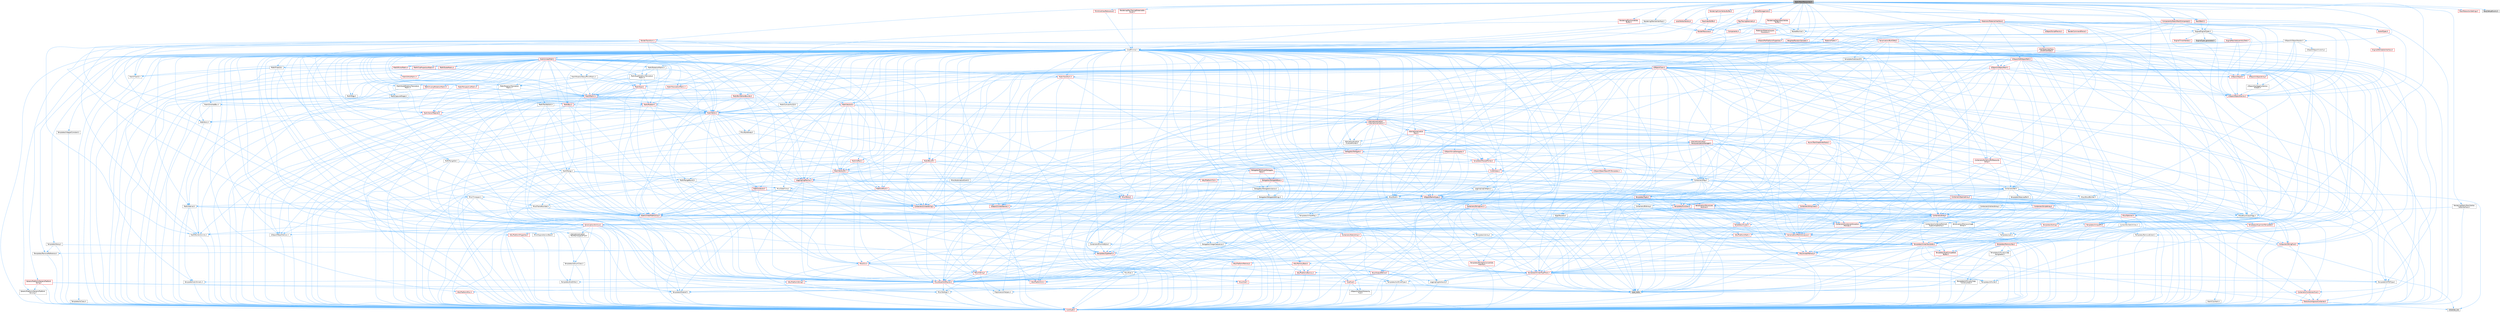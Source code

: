 digraph "StaticMeshResources.h"
{
 // INTERACTIVE_SVG=YES
 // LATEX_PDF_SIZE
  bgcolor="transparent";
  edge [fontname=Helvetica,fontsize=10,labelfontname=Helvetica,labelfontsize=10];
  node [fontname=Helvetica,fontsize=10,shape=box,height=0.2,width=0.4];
  Node1 [id="Node000001",label="StaticMeshResources.h",height=0.2,width=0.4,color="gray40", fillcolor="grey60", style="filled", fontcolor="black",tooltip=" "];
  Node1 -> Node2 [id="edge1_Node000001_Node000002",color="steelblue1",style="solid",tooltip=" "];
  Node2 [id="Node000002",label="CoreMinimal.h",height=0.2,width=0.4,color="grey40", fillcolor="white", style="filled",URL="$d7/d67/CoreMinimal_8h.html",tooltip=" "];
  Node2 -> Node3 [id="edge2_Node000002_Node000003",color="steelblue1",style="solid",tooltip=" "];
  Node3 [id="Node000003",label="CoreTypes.h",height=0.2,width=0.4,color="red", fillcolor="#FFF0F0", style="filled",URL="$dc/dec/CoreTypes_8h.html",tooltip=" "];
  Node2 -> Node17 [id="edge3_Node000002_Node000017",color="steelblue1",style="solid",tooltip=" "];
  Node17 [id="Node000017",label="CoreFwd.h",height=0.2,width=0.4,color="red", fillcolor="#FFF0F0", style="filled",URL="$d1/d1e/CoreFwd_8h.html",tooltip=" "];
  Node17 -> Node3 [id="edge4_Node000017_Node000003",color="steelblue1",style="solid",tooltip=" "];
  Node17 -> Node18 [id="edge5_Node000017_Node000018",color="steelblue1",style="solid",tooltip=" "];
  Node18 [id="Node000018",label="Containers/ContainersFwd.h",height=0.2,width=0.4,color="red", fillcolor="#FFF0F0", style="filled",URL="$d4/d0a/ContainersFwd_8h.html",tooltip=" "];
  Node18 -> Node3 [id="edge6_Node000018_Node000003",color="steelblue1",style="solid",tooltip=" "];
  Node18 -> Node19 [id="edge7_Node000018_Node000019",color="steelblue1",style="solid",tooltip=" "];
  Node19 [id="Node000019",label="Traits/IsContiguousContainer.h",height=0.2,width=0.4,color="red", fillcolor="#FFF0F0", style="filled",URL="$d5/d3c/IsContiguousContainer_8h.html",tooltip=" "];
  Node19 -> Node3 [id="edge8_Node000019_Node000003",color="steelblue1",style="solid",tooltip=" "];
  Node19 -> Node21 [id="edge9_Node000019_Node000021",color="steelblue1",style="solid",tooltip=" "];
  Node21 [id="Node000021",label="initializer_list",height=0.2,width=0.4,color="grey60", fillcolor="#E0E0E0", style="filled",tooltip=" "];
  Node17 -> Node23 [id="edge10_Node000017_Node000023",color="steelblue1",style="solid",tooltip=" "];
  Node23 [id="Node000023",label="UObject/UObjectHierarchy\lFwd.h",height=0.2,width=0.4,color="grey40", fillcolor="white", style="filled",URL="$d3/d13/UObjectHierarchyFwd_8h.html",tooltip=" "];
  Node2 -> Node23 [id="edge11_Node000002_Node000023",color="steelblue1",style="solid",tooltip=" "];
  Node2 -> Node18 [id="edge12_Node000002_Node000018",color="steelblue1",style="solid",tooltip=" "];
  Node2 -> Node24 [id="edge13_Node000002_Node000024",color="steelblue1",style="solid",tooltip=" "];
  Node24 [id="Node000024",label="Misc/VarArgs.h",height=0.2,width=0.4,color="grey40", fillcolor="white", style="filled",URL="$d5/d6f/VarArgs_8h.html",tooltip=" "];
  Node24 -> Node3 [id="edge14_Node000024_Node000003",color="steelblue1",style="solid",tooltip=" "];
  Node2 -> Node25 [id="edge15_Node000002_Node000025",color="steelblue1",style="solid",tooltip=" "];
  Node25 [id="Node000025",label="Logging/LogVerbosity.h",height=0.2,width=0.4,color="grey40", fillcolor="white", style="filled",URL="$d2/d8f/LogVerbosity_8h.html",tooltip=" "];
  Node25 -> Node3 [id="edge16_Node000025_Node000003",color="steelblue1",style="solid",tooltip=" "];
  Node2 -> Node26 [id="edge17_Node000002_Node000026",color="steelblue1",style="solid",tooltip=" "];
  Node26 [id="Node000026",label="Misc/OutputDevice.h",height=0.2,width=0.4,color="red", fillcolor="#FFF0F0", style="filled",URL="$d7/d32/OutputDevice_8h.html",tooltip=" "];
  Node26 -> Node17 [id="edge18_Node000026_Node000017",color="steelblue1",style="solid",tooltip=" "];
  Node26 -> Node3 [id="edge19_Node000026_Node000003",color="steelblue1",style="solid",tooltip=" "];
  Node26 -> Node25 [id="edge20_Node000026_Node000025",color="steelblue1",style="solid",tooltip=" "];
  Node26 -> Node24 [id="edge21_Node000026_Node000024",color="steelblue1",style="solid",tooltip=" "];
  Node2 -> Node32 [id="edge22_Node000002_Node000032",color="steelblue1",style="solid",tooltip=" "];
  Node32 [id="Node000032",label="HAL/PlatformCrt.h",height=0.2,width=0.4,color="red", fillcolor="#FFF0F0", style="filled",URL="$d8/d75/PlatformCrt_8h.html",tooltip=" "];
  Node2 -> Node42 [id="edge23_Node000002_Node000042",color="steelblue1",style="solid",tooltip=" "];
  Node42 [id="Node000042",label="HAL/PlatformMisc.h",height=0.2,width=0.4,color="red", fillcolor="#FFF0F0", style="filled",URL="$d0/df5/PlatformMisc_8h.html",tooltip=" "];
  Node42 -> Node3 [id="edge24_Node000042_Node000003",color="steelblue1",style="solid",tooltip=" "];
  Node2 -> Node61 [id="edge25_Node000002_Node000061",color="steelblue1",style="solid",tooltip=" "];
  Node61 [id="Node000061",label="Misc/AssertionMacros.h",height=0.2,width=0.4,color="red", fillcolor="#FFF0F0", style="filled",URL="$d0/dfa/AssertionMacros_8h.html",tooltip=" "];
  Node61 -> Node3 [id="edge26_Node000061_Node000003",color="steelblue1",style="solid",tooltip=" "];
  Node61 -> Node42 [id="edge27_Node000061_Node000042",color="steelblue1",style="solid",tooltip=" "];
  Node61 -> Node8 [id="edge28_Node000061_Node000008",color="steelblue1",style="solid",tooltip=" "];
  Node8 [id="Node000008",label="PreprocessorHelpers.h",height=0.2,width=0.4,color="grey40", fillcolor="white", style="filled",URL="$db/ddb/PreprocessorHelpers_8h.html",tooltip=" "];
  Node61 -> Node62 [id="edge29_Node000061_Node000062",color="steelblue1",style="solid",tooltip=" "];
  Node62 [id="Node000062",label="Templates/EnableIf.h",height=0.2,width=0.4,color="grey40", fillcolor="white", style="filled",URL="$d7/d60/EnableIf_8h.html",tooltip=" "];
  Node62 -> Node3 [id="edge30_Node000062_Node000003",color="steelblue1",style="solid",tooltip=" "];
  Node61 -> Node24 [id="edge31_Node000061_Node000024",color="steelblue1",style="solid",tooltip=" "];
  Node2 -> Node70 [id="edge32_Node000002_Node000070",color="steelblue1",style="solid",tooltip=" "];
  Node70 [id="Node000070",label="Templates/IsPointer.h",height=0.2,width=0.4,color="grey40", fillcolor="white", style="filled",URL="$d7/d05/IsPointer_8h.html",tooltip=" "];
  Node70 -> Node3 [id="edge33_Node000070_Node000003",color="steelblue1",style="solid",tooltip=" "];
  Node2 -> Node71 [id="edge34_Node000002_Node000071",color="steelblue1",style="solid",tooltip=" "];
  Node71 [id="Node000071",label="HAL/PlatformMemory.h",height=0.2,width=0.4,color="red", fillcolor="#FFF0F0", style="filled",URL="$de/d68/PlatformMemory_8h.html",tooltip=" "];
  Node71 -> Node3 [id="edge35_Node000071_Node000003",color="steelblue1",style="solid",tooltip=" "];
  Node2 -> Node54 [id="edge36_Node000002_Node000054",color="steelblue1",style="solid",tooltip=" "];
  Node54 [id="Node000054",label="HAL/PlatformAtomics.h",height=0.2,width=0.4,color="red", fillcolor="#FFF0F0", style="filled",URL="$d3/d36/PlatformAtomics_8h.html",tooltip=" "];
  Node54 -> Node3 [id="edge37_Node000054_Node000003",color="steelblue1",style="solid",tooltip=" "];
  Node2 -> Node76 [id="edge38_Node000002_Node000076",color="steelblue1",style="solid",tooltip=" "];
  Node76 [id="Node000076",label="Misc/Exec.h",height=0.2,width=0.4,color="grey40", fillcolor="white", style="filled",URL="$de/ddb/Exec_8h.html",tooltip=" "];
  Node76 -> Node3 [id="edge39_Node000076_Node000003",color="steelblue1",style="solid",tooltip=" "];
  Node76 -> Node61 [id="edge40_Node000076_Node000061",color="steelblue1",style="solid",tooltip=" "];
  Node2 -> Node77 [id="edge41_Node000002_Node000077",color="steelblue1",style="solid",tooltip=" "];
  Node77 [id="Node000077",label="HAL/MemoryBase.h",height=0.2,width=0.4,color="red", fillcolor="#FFF0F0", style="filled",URL="$d6/d9f/MemoryBase_8h.html",tooltip=" "];
  Node77 -> Node3 [id="edge42_Node000077_Node000003",color="steelblue1",style="solid",tooltip=" "];
  Node77 -> Node54 [id="edge43_Node000077_Node000054",color="steelblue1",style="solid",tooltip=" "];
  Node77 -> Node32 [id="edge44_Node000077_Node000032",color="steelblue1",style="solid",tooltip=" "];
  Node77 -> Node76 [id="edge45_Node000077_Node000076",color="steelblue1",style="solid",tooltip=" "];
  Node77 -> Node26 [id="edge46_Node000077_Node000026",color="steelblue1",style="solid",tooltip=" "];
  Node2 -> Node87 [id="edge47_Node000002_Node000087",color="steelblue1",style="solid",tooltip=" "];
  Node87 [id="Node000087",label="HAL/UnrealMemory.h",height=0.2,width=0.4,color="red", fillcolor="#FFF0F0", style="filled",URL="$d9/d96/UnrealMemory_8h.html",tooltip=" "];
  Node87 -> Node3 [id="edge48_Node000087_Node000003",color="steelblue1",style="solid",tooltip=" "];
  Node87 -> Node77 [id="edge49_Node000087_Node000077",color="steelblue1",style="solid",tooltip=" "];
  Node87 -> Node71 [id="edge50_Node000087_Node000071",color="steelblue1",style="solid",tooltip=" "];
  Node87 -> Node70 [id="edge51_Node000087_Node000070",color="steelblue1",style="solid",tooltip=" "];
  Node2 -> Node89 [id="edge52_Node000002_Node000089",color="steelblue1",style="solid",tooltip=" "];
  Node89 [id="Node000089",label="Templates/IsArithmetic.h",height=0.2,width=0.4,color="grey40", fillcolor="white", style="filled",URL="$d2/d5d/IsArithmetic_8h.html",tooltip=" "];
  Node89 -> Node3 [id="edge53_Node000089_Node000003",color="steelblue1",style="solid",tooltip=" "];
  Node2 -> Node83 [id="edge54_Node000002_Node000083",color="steelblue1",style="solid",tooltip=" "];
  Node83 [id="Node000083",label="Templates/AndOrNot.h",height=0.2,width=0.4,color="grey40", fillcolor="white", style="filled",URL="$db/d0a/AndOrNot_8h.html",tooltip=" "];
  Node83 -> Node3 [id="edge55_Node000083_Node000003",color="steelblue1",style="solid",tooltip=" "];
  Node2 -> Node90 [id="edge56_Node000002_Node000090",color="steelblue1",style="solid",tooltip=" "];
  Node90 [id="Node000090",label="Templates/IsPODType.h",height=0.2,width=0.4,color="grey40", fillcolor="white", style="filled",URL="$d7/db1/IsPODType_8h.html",tooltip=" "];
  Node90 -> Node3 [id="edge57_Node000090_Node000003",color="steelblue1",style="solid",tooltip=" "];
  Node2 -> Node91 [id="edge58_Node000002_Node000091",color="steelblue1",style="solid",tooltip=" "];
  Node91 [id="Node000091",label="Templates/IsUECoreType.h",height=0.2,width=0.4,color="grey40", fillcolor="white", style="filled",URL="$d1/db8/IsUECoreType_8h.html",tooltip=" "];
  Node91 -> Node3 [id="edge59_Node000091_Node000003",color="steelblue1",style="solid",tooltip=" "];
  Node91 -> Node7 [id="edge60_Node000091_Node000007",color="steelblue1",style="solid",tooltip=" "];
  Node7 [id="Node000007",label="type_traits",height=0.2,width=0.4,color="grey60", fillcolor="#E0E0E0", style="filled",tooltip=" "];
  Node2 -> Node84 [id="edge61_Node000002_Node000084",color="steelblue1",style="solid",tooltip=" "];
  Node84 [id="Node000084",label="Templates/IsTriviallyCopy\lConstructible.h",height=0.2,width=0.4,color="grey40", fillcolor="white", style="filled",URL="$d3/d78/IsTriviallyCopyConstructible_8h.html",tooltip=" "];
  Node84 -> Node3 [id="edge62_Node000084_Node000003",color="steelblue1",style="solid",tooltip=" "];
  Node84 -> Node7 [id="edge63_Node000084_Node000007",color="steelblue1",style="solid",tooltip=" "];
  Node2 -> Node92 [id="edge64_Node000002_Node000092",color="steelblue1",style="solid",tooltip=" "];
  Node92 [id="Node000092",label="Templates/UnrealTypeTraits.h",height=0.2,width=0.4,color="red", fillcolor="#FFF0F0", style="filled",URL="$d2/d2d/UnrealTypeTraits_8h.html",tooltip=" "];
  Node92 -> Node3 [id="edge65_Node000092_Node000003",color="steelblue1",style="solid",tooltip=" "];
  Node92 -> Node70 [id="edge66_Node000092_Node000070",color="steelblue1",style="solid",tooltip=" "];
  Node92 -> Node61 [id="edge67_Node000092_Node000061",color="steelblue1",style="solid",tooltip=" "];
  Node92 -> Node83 [id="edge68_Node000092_Node000083",color="steelblue1",style="solid",tooltip=" "];
  Node92 -> Node62 [id="edge69_Node000092_Node000062",color="steelblue1",style="solid",tooltip=" "];
  Node92 -> Node89 [id="edge70_Node000092_Node000089",color="steelblue1",style="solid",tooltip=" "];
  Node92 -> Node90 [id="edge71_Node000092_Node000090",color="steelblue1",style="solid",tooltip=" "];
  Node92 -> Node91 [id="edge72_Node000092_Node000091",color="steelblue1",style="solid",tooltip=" "];
  Node92 -> Node84 [id="edge73_Node000092_Node000084",color="steelblue1",style="solid",tooltip=" "];
  Node2 -> Node62 [id="edge74_Node000002_Node000062",color="steelblue1",style="solid",tooltip=" "];
  Node2 -> Node94 [id="edge75_Node000002_Node000094",color="steelblue1",style="solid",tooltip=" "];
  Node94 [id="Node000094",label="Templates/RemoveReference.h",height=0.2,width=0.4,color="grey40", fillcolor="white", style="filled",URL="$da/dbe/RemoveReference_8h.html",tooltip=" "];
  Node94 -> Node3 [id="edge76_Node000094_Node000003",color="steelblue1",style="solid",tooltip=" "];
  Node2 -> Node95 [id="edge77_Node000002_Node000095",color="steelblue1",style="solid",tooltip=" "];
  Node95 [id="Node000095",label="Templates/IntegralConstant.h",height=0.2,width=0.4,color="grey40", fillcolor="white", style="filled",URL="$db/d1b/IntegralConstant_8h.html",tooltip=" "];
  Node95 -> Node3 [id="edge78_Node000095_Node000003",color="steelblue1",style="solid",tooltip=" "];
  Node2 -> Node96 [id="edge79_Node000002_Node000096",color="steelblue1",style="solid",tooltip=" "];
  Node96 [id="Node000096",label="Templates/IsClass.h",height=0.2,width=0.4,color="grey40", fillcolor="white", style="filled",URL="$db/dcb/IsClass_8h.html",tooltip=" "];
  Node96 -> Node3 [id="edge80_Node000096_Node000003",color="steelblue1",style="solid",tooltip=" "];
  Node2 -> Node97 [id="edge81_Node000002_Node000097",color="steelblue1",style="solid",tooltip=" "];
  Node97 [id="Node000097",label="Templates/TypeCompatible\lBytes.h",height=0.2,width=0.4,color="red", fillcolor="#FFF0F0", style="filled",URL="$df/d0a/TypeCompatibleBytes_8h.html",tooltip=" "];
  Node97 -> Node3 [id="edge82_Node000097_Node000003",color="steelblue1",style="solid",tooltip=" "];
  Node97 -> Node7 [id="edge83_Node000097_Node000007",color="steelblue1",style="solid",tooltip=" "];
  Node2 -> Node19 [id="edge84_Node000002_Node000019",color="steelblue1",style="solid",tooltip=" "];
  Node2 -> Node98 [id="edge85_Node000002_Node000098",color="steelblue1",style="solid",tooltip=" "];
  Node98 [id="Node000098",label="Templates/UnrealTemplate.h",height=0.2,width=0.4,color="red", fillcolor="#FFF0F0", style="filled",URL="$d4/d24/UnrealTemplate_8h.html",tooltip=" "];
  Node98 -> Node3 [id="edge86_Node000098_Node000003",color="steelblue1",style="solid",tooltip=" "];
  Node98 -> Node70 [id="edge87_Node000098_Node000070",color="steelblue1",style="solid",tooltip=" "];
  Node98 -> Node87 [id="edge88_Node000098_Node000087",color="steelblue1",style="solid",tooltip=" "];
  Node98 -> Node92 [id="edge89_Node000098_Node000092",color="steelblue1",style="solid",tooltip=" "];
  Node98 -> Node94 [id="edge90_Node000098_Node000094",color="steelblue1",style="solid",tooltip=" "];
  Node98 -> Node97 [id="edge91_Node000098_Node000097",color="steelblue1",style="solid",tooltip=" "];
  Node98 -> Node19 [id="edge92_Node000098_Node000019",color="steelblue1",style="solid",tooltip=" "];
  Node98 -> Node7 [id="edge93_Node000098_Node000007",color="steelblue1",style="solid",tooltip=" "];
  Node2 -> Node47 [id="edge94_Node000002_Node000047",color="steelblue1",style="solid",tooltip=" "];
  Node47 [id="Node000047",label="Math/NumericLimits.h",height=0.2,width=0.4,color="grey40", fillcolor="white", style="filled",URL="$df/d1b/NumericLimits_8h.html",tooltip=" "];
  Node47 -> Node3 [id="edge95_Node000047_Node000003",color="steelblue1",style="solid",tooltip=" "];
  Node2 -> Node102 [id="edge96_Node000002_Node000102",color="steelblue1",style="solid",tooltip=" "];
  Node102 [id="Node000102",label="HAL/PlatformMath.h",height=0.2,width=0.4,color="red", fillcolor="#FFF0F0", style="filled",URL="$dc/d53/PlatformMath_8h.html",tooltip=" "];
  Node102 -> Node3 [id="edge97_Node000102_Node000003",color="steelblue1",style="solid",tooltip=" "];
  Node2 -> Node85 [id="edge98_Node000002_Node000085",color="steelblue1",style="solid",tooltip=" "];
  Node85 [id="Node000085",label="Templates/IsTriviallyCopy\lAssignable.h",height=0.2,width=0.4,color="grey40", fillcolor="white", style="filled",URL="$d2/df2/IsTriviallyCopyAssignable_8h.html",tooltip=" "];
  Node85 -> Node3 [id="edge99_Node000085_Node000003",color="steelblue1",style="solid",tooltip=" "];
  Node85 -> Node7 [id="edge100_Node000085_Node000007",color="steelblue1",style="solid",tooltip=" "];
  Node2 -> Node110 [id="edge101_Node000002_Node000110",color="steelblue1",style="solid",tooltip=" "];
  Node110 [id="Node000110",label="Templates/MemoryOps.h",height=0.2,width=0.4,color="red", fillcolor="#FFF0F0", style="filled",URL="$db/dea/MemoryOps_8h.html",tooltip=" "];
  Node110 -> Node3 [id="edge102_Node000110_Node000003",color="steelblue1",style="solid",tooltip=" "];
  Node110 -> Node87 [id="edge103_Node000110_Node000087",color="steelblue1",style="solid",tooltip=" "];
  Node110 -> Node85 [id="edge104_Node000110_Node000085",color="steelblue1",style="solid",tooltip=" "];
  Node110 -> Node84 [id="edge105_Node000110_Node000084",color="steelblue1",style="solid",tooltip=" "];
  Node110 -> Node92 [id="edge106_Node000110_Node000092",color="steelblue1",style="solid",tooltip=" "];
  Node110 -> Node7 [id="edge107_Node000110_Node000007",color="steelblue1",style="solid",tooltip=" "];
  Node2 -> Node111 [id="edge108_Node000002_Node000111",color="steelblue1",style="solid",tooltip=" "];
  Node111 [id="Node000111",label="Containers/ContainerAllocation\lPolicies.h",height=0.2,width=0.4,color="red", fillcolor="#FFF0F0", style="filled",URL="$d7/dff/ContainerAllocationPolicies_8h.html",tooltip=" "];
  Node111 -> Node3 [id="edge109_Node000111_Node000003",color="steelblue1",style="solid",tooltip=" "];
  Node111 -> Node111 [id="edge110_Node000111_Node000111",color="steelblue1",style="solid",tooltip=" "];
  Node111 -> Node102 [id="edge111_Node000111_Node000102",color="steelblue1",style="solid",tooltip=" "];
  Node111 -> Node87 [id="edge112_Node000111_Node000087",color="steelblue1",style="solid",tooltip=" "];
  Node111 -> Node47 [id="edge113_Node000111_Node000047",color="steelblue1",style="solid",tooltip=" "];
  Node111 -> Node61 [id="edge114_Node000111_Node000061",color="steelblue1",style="solid",tooltip=" "];
  Node111 -> Node110 [id="edge115_Node000111_Node000110",color="steelblue1",style="solid",tooltip=" "];
  Node111 -> Node97 [id="edge116_Node000111_Node000097",color="steelblue1",style="solid",tooltip=" "];
  Node111 -> Node7 [id="edge117_Node000111_Node000007",color="steelblue1",style="solid",tooltip=" "];
  Node2 -> Node114 [id="edge118_Node000002_Node000114",color="steelblue1",style="solid",tooltip=" "];
  Node114 [id="Node000114",label="Templates/IsEnumClass.h",height=0.2,width=0.4,color="grey40", fillcolor="white", style="filled",URL="$d7/d15/IsEnumClass_8h.html",tooltip=" "];
  Node114 -> Node3 [id="edge119_Node000114_Node000003",color="steelblue1",style="solid",tooltip=" "];
  Node114 -> Node83 [id="edge120_Node000114_Node000083",color="steelblue1",style="solid",tooltip=" "];
  Node2 -> Node115 [id="edge121_Node000002_Node000115",color="steelblue1",style="solid",tooltip=" "];
  Node115 [id="Node000115",label="HAL/PlatformProperties.h",height=0.2,width=0.4,color="red", fillcolor="#FFF0F0", style="filled",URL="$d9/db0/PlatformProperties_8h.html",tooltip=" "];
  Node115 -> Node3 [id="edge122_Node000115_Node000003",color="steelblue1",style="solid",tooltip=" "];
  Node2 -> Node118 [id="edge123_Node000002_Node000118",color="steelblue1",style="solid",tooltip=" "];
  Node118 [id="Node000118",label="Misc/EngineVersionBase.h",height=0.2,width=0.4,color="grey40", fillcolor="white", style="filled",URL="$d5/d2b/EngineVersionBase_8h.html",tooltip=" "];
  Node118 -> Node3 [id="edge124_Node000118_Node000003",color="steelblue1",style="solid",tooltip=" "];
  Node2 -> Node119 [id="edge125_Node000002_Node000119",color="steelblue1",style="solid",tooltip=" "];
  Node119 [id="Node000119",label="Internationalization\l/TextNamespaceFwd.h",height=0.2,width=0.4,color="grey40", fillcolor="white", style="filled",URL="$d8/d97/TextNamespaceFwd_8h.html",tooltip=" "];
  Node119 -> Node3 [id="edge126_Node000119_Node000003",color="steelblue1",style="solid",tooltip=" "];
  Node2 -> Node120 [id="edge127_Node000002_Node000120",color="steelblue1",style="solid",tooltip=" "];
  Node120 [id="Node000120",label="Serialization/Archive.h",height=0.2,width=0.4,color="red", fillcolor="#FFF0F0", style="filled",URL="$d7/d3b/Archive_8h.html",tooltip=" "];
  Node120 -> Node17 [id="edge128_Node000120_Node000017",color="steelblue1",style="solid",tooltip=" "];
  Node120 -> Node3 [id="edge129_Node000120_Node000003",color="steelblue1",style="solid",tooltip=" "];
  Node120 -> Node115 [id="edge130_Node000120_Node000115",color="steelblue1",style="solid",tooltip=" "];
  Node120 -> Node119 [id="edge131_Node000120_Node000119",color="steelblue1",style="solid",tooltip=" "];
  Node120 -> Node61 [id="edge132_Node000120_Node000061",color="steelblue1",style="solid",tooltip=" "];
  Node120 -> Node118 [id="edge133_Node000120_Node000118",color="steelblue1",style="solid",tooltip=" "];
  Node120 -> Node24 [id="edge134_Node000120_Node000024",color="steelblue1",style="solid",tooltip=" "];
  Node120 -> Node62 [id="edge135_Node000120_Node000062",color="steelblue1",style="solid",tooltip=" "];
  Node120 -> Node114 [id="edge136_Node000120_Node000114",color="steelblue1",style="solid",tooltip=" "];
  Node120 -> Node98 [id="edge137_Node000120_Node000098",color="steelblue1",style="solid",tooltip=" "];
  Node120 -> Node123 [id="edge138_Node000120_Node000123",color="steelblue1",style="solid",tooltip=" "];
  Node123 [id="Node000123",label="UObject/ObjectVersion.h",height=0.2,width=0.4,color="grey40", fillcolor="white", style="filled",URL="$da/d63/ObjectVersion_8h.html",tooltip=" "];
  Node123 -> Node3 [id="edge139_Node000123_Node000003",color="steelblue1",style="solid",tooltip=" "];
  Node2 -> Node124 [id="edge140_Node000002_Node000124",color="steelblue1",style="solid",tooltip=" "];
  Node124 [id="Node000124",label="Templates/Less.h",height=0.2,width=0.4,color="grey40", fillcolor="white", style="filled",URL="$de/dc8/Less_8h.html",tooltip=" "];
  Node124 -> Node3 [id="edge141_Node000124_Node000003",color="steelblue1",style="solid",tooltip=" "];
  Node124 -> Node98 [id="edge142_Node000124_Node000098",color="steelblue1",style="solid",tooltip=" "];
  Node2 -> Node125 [id="edge143_Node000002_Node000125",color="steelblue1",style="solid",tooltip=" "];
  Node125 [id="Node000125",label="Templates/Sorting.h",height=0.2,width=0.4,color="red", fillcolor="#FFF0F0", style="filled",URL="$d3/d9e/Sorting_8h.html",tooltip=" "];
  Node125 -> Node3 [id="edge144_Node000125_Node000003",color="steelblue1",style="solid",tooltip=" "];
  Node125 -> Node102 [id="edge145_Node000125_Node000102",color="steelblue1",style="solid",tooltip=" "];
  Node125 -> Node124 [id="edge146_Node000125_Node000124",color="steelblue1",style="solid",tooltip=" "];
  Node2 -> Node136 [id="edge147_Node000002_Node000136",color="steelblue1",style="solid",tooltip=" "];
  Node136 [id="Node000136",label="Misc/Char.h",height=0.2,width=0.4,color="red", fillcolor="#FFF0F0", style="filled",URL="$d0/d58/Char_8h.html",tooltip=" "];
  Node136 -> Node3 [id="edge148_Node000136_Node000003",color="steelblue1",style="solid",tooltip=" "];
  Node136 -> Node7 [id="edge149_Node000136_Node000007",color="steelblue1",style="solid",tooltip=" "];
  Node2 -> Node139 [id="edge150_Node000002_Node000139",color="steelblue1",style="solid",tooltip=" "];
  Node139 [id="Node000139",label="GenericPlatform/GenericPlatform\lStricmp.h",height=0.2,width=0.4,color="grey40", fillcolor="white", style="filled",URL="$d2/d86/GenericPlatformStricmp_8h.html",tooltip=" "];
  Node139 -> Node3 [id="edge151_Node000139_Node000003",color="steelblue1",style="solid",tooltip=" "];
  Node2 -> Node140 [id="edge152_Node000002_Node000140",color="steelblue1",style="solid",tooltip=" "];
  Node140 [id="Node000140",label="GenericPlatform/GenericPlatform\lString.h",height=0.2,width=0.4,color="red", fillcolor="#FFF0F0", style="filled",URL="$dd/d20/GenericPlatformString_8h.html",tooltip=" "];
  Node140 -> Node3 [id="edge153_Node000140_Node000003",color="steelblue1",style="solid",tooltip=" "];
  Node140 -> Node139 [id="edge154_Node000140_Node000139",color="steelblue1",style="solid",tooltip=" "];
  Node140 -> Node62 [id="edge155_Node000140_Node000062",color="steelblue1",style="solid",tooltip=" "];
  Node140 -> Node7 [id="edge156_Node000140_Node000007",color="steelblue1",style="solid",tooltip=" "];
  Node2 -> Node73 [id="edge157_Node000002_Node000073",color="steelblue1",style="solid",tooltip=" "];
  Node73 [id="Node000073",label="HAL/PlatformString.h",height=0.2,width=0.4,color="red", fillcolor="#FFF0F0", style="filled",URL="$db/db5/PlatformString_8h.html",tooltip=" "];
  Node73 -> Node3 [id="edge158_Node000073_Node000003",color="steelblue1",style="solid",tooltip=" "];
  Node2 -> Node143 [id="edge159_Node000002_Node000143",color="steelblue1",style="solid",tooltip=" "];
  Node143 [id="Node000143",label="Misc/CString.h",height=0.2,width=0.4,color="red", fillcolor="#FFF0F0", style="filled",URL="$d2/d49/CString_8h.html",tooltip=" "];
  Node143 -> Node3 [id="edge160_Node000143_Node000003",color="steelblue1",style="solid",tooltip=" "];
  Node143 -> Node32 [id="edge161_Node000143_Node000032",color="steelblue1",style="solid",tooltip=" "];
  Node143 -> Node73 [id="edge162_Node000143_Node000073",color="steelblue1",style="solid",tooltip=" "];
  Node143 -> Node61 [id="edge163_Node000143_Node000061",color="steelblue1",style="solid",tooltip=" "];
  Node143 -> Node136 [id="edge164_Node000143_Node000136",color="steelblue1",style="solid",tooltip=" "];
  Node143 -> Node24 [id="edge165_Node000143_Node000024",color="steelblue1",style="solid",tooltip=" "];
  Node2 -> Node144 [id="edge166_Node000002_Node000144",color="steelblue1",style="solid",tooltip=" "];
  Node144 [id="Node000144",label="Misc/Crc.h",height=0.2,width=0.4,color="red", fillcolor="#FFF0F0", style="filled",URL="$d4/dd2/Crc_8h.html",tooltip=" "];
  Node144 -> Node3 [id="edge167_Node000144_Node000003",color="steelblue1",style="solid",tooltip=" "];
  Node144 -> Node73 [id="edge168_Node000144_Node000073",color="steelblue1",style="solid",tooltip=" "];
  Node144 -> Node61 [id="edge169_Node000144_Node000061",color="steelblue1",style="solid",tooltip=" "];
  Node144 -> Node143 [id="edge170_Node000144_Node000143",color="steelblue1",style="solid",tooltip=" "];
  Node144 -> Node136 [id="edge171_Node000144_Node000136",color="steelblue1",style="solid",tooltip=" "];
  Node144 -> Node92 [id="edge172_Node000144_Node000092",color="steelblue1",style="solid",tooltip=" "];
  Node2 -> Node135 [id="edge173_Node000002_Node000135",color="steelblue1",style="solid",tooltip=" "];
  Node135 [id="Node000135",label="Math/UnrealMathUtility.h",height=0.2,width=0.4,color="red", fillcolor="#FFF0F0", style="filled",URL="$db/db8/UnrealMathUtility_8h.html",tooltip=" "];
  Node135 -> Node3 [id="edge174_Node000135_Node000003",color="steelblue1",style="solid",tooltip=" "];
  Node135 -> Node61 [id="edge175_Node000135_Node000061",color="steelblue1",style="solid",tooltip=" "];
  Node135 -> Node102 [id="edge176_Node000135_Node000102",color="steelblue1",style="solid",tooltip=" "];
  Node2 -> Node145 [id="edge177_Node000002_Node000145",color="steelblue1",style="solid",tooltip=" "];
  Node145 [id="Node000145",label="Containers/UnrealString.h",height=0.2,width=0.4,color="red", fillcolor="#FFF0F0", style="filled",URL="$d5/dba/UnrealString_8h.html",tooltip=" "];
  Node2 -> Node149 [id="edge178_Node000002_Node000149",color="steelblue1",style="solid",tooltip=" "];
  Node149 [id="Node000149",label="Containers/Array.h",height=0.2,width=0.4,color="red", fillcolor="#FFF0F0", style="filled",URL="$df/dd0/Array_8h.html",tooltip=" "];
  Node149 -> Node3 [id="edge179_Node000149_Node000003",color="steelblue1",style="solid",tooltip=" "];
  Node149 -> Node61 [id="edge180_Node000149_Node000061",color="steelblue1",style="solid",tooltip=" "];
  Node149 -> Node87 [id="edge181_Node000149_Node000087",color="steelblue1",style="solid",tooltip=" "];
  Node149 -> Node92 [id="edge182_Node000149_Node000092",color="steelblue1",style="solid",tooltip=" "];
  Node149 -> Node98 [id="edge183_Node000149_Node000098",color="steelblue1",style="solid",tooltip=" "];
  Node149 -> Node111 [id="edge184_Node000149_Node000111",color="steelblue1",style="solid",tooltip=" "];
  Node149 -> Node155 [id="edge185_Node000149_Node000155",color="steelblue1",style="solid",tooltip=" "];
  Node155 [id="Node000155",label="Containers/ContainerElement\lTypeCompatibility.h",height=0.2,width=0.4,color="grey40", fillcolor="white", style="filled",URL="$df/ddf/ContainerElementTypeCompatibility_8h.html",tooltip=" "];
  Node155 -> Node3 [id="edge186_Node000155_Node000003",color="steelblue1",style="solid",tooltip=" "];
  Node155 -> Node92 [id="edge187_Node000155_Node000092",color="steelblue1",style="solid",tooltip=" "];
  Node149 -> Node120 [id="edge188_Node000149_Node000120",color="steelblue1",style="solid",tooltip=" "];
  Node149 -> Node156 [id="edge189_Node000149_Node000156",color="steelblue1",style="solid",tooltip=" "];
  Node156 [id="Node000156",label="Serialization/MemoryImage\lWriter.h",height=0.2,width=0.4,color="grey40", fillcolor="white", style="filled",URL="$d0/d08/MemoryImageWriter_8h.html",tooltip=" "];
  Node156 -> Node3 [id="edge190_Node000156_Node000003",color="steelblue1",style="solid",tooltip=" "];
  Node156 -> Node157 [id="edge191_Node000156_Node000157",color="steelblue1",style="solid",tooltip=" "];
  Node157 [id="Node000157",label="Serialization/MemoryLayout.h",height=0.2,width=0.4,color="red", fillcolor="#FFF0F0", style="filled",URL="$d7/d66/MemoryLayout_8h.html",tooltip=" "];
  Node157 -> Node160 [id="edge192_Node000157_Node000160",color="steelblue1",style="solid",tooltip=" "];
  Node160 [id="Node000160",label="Containers/EnumAsByte.h",height=0.2,width=0.4,color="grey40", fillcolor="white", style="filled",URL="$d6/d9a/EnumAsByte_8h.html",tooltip=" "];
  Node160 -> Node3 [id="edge193_Node000160_Node000003",color="steelblue1",style="solid",tooltip=" "];
  Node160 -> Node90 [id="edge194_Node000160_Node000090",color="steelblue1",style="solid",tooltip=" "];
  Node160 -> Node161 [id="edge195_Node000160_Node000161",color="steelblue1",style="solid",tooltip=" "];
  Node161 [id="Node000161",label="Templates/TypeHash.h",height=0.2,width=0.4,color="red", fillcolor="#FFF0F0", style="filled",URL="$d1/d62/TypeHash_8h.html",tooltip=" "];
  Node161 -> Node3 [id="edge196_Node000161_Node000003",color="steelblue1",style="solid",tooltip=" "];
  Node161 -> Node144 [id="edge197_Node000161_Node000144",color="steelblue1",style="solid",tooltip=" "];
  Node161 -> Node7 [id="edge198_Node000161_Node000007",color="steelblue1",style="solid",tooltip=" "];
  Node157 -> Node44 [id="edge199_Node000157_Node000044",color="steelblue1",style="solid",tooltip=" "];
  Node44 [id="Node000044",label="Containers/StringFwd.h",height=0.2,width=0.4,color="red", fillcolor="#FFF0F0", style="filled",URL="$df/d37/StringFwd_8h.html",tooltip=" "];
  Node44 -> Node3 [id="edge200_Node000044_Node000003",color="steelblue1",style="solid",tooltip=" "];
  Node44 -> Node19 [id="edge201_Node000044_Node000019",color="steelblue1",style="solid",tooltip=" "];
  Node157 -> Node87 [id="edge202_Node000157_Node000087",color="steelblue1",style="solid",tooltip=" "];
  Node157 -> Node62 [id="edge203_Node000157_Node000062",color="steelblue1",style="solid",tooltip=" "];
  Node157 -> Node98 [id="edge204_Node000157_Node000098",color="steelblue1",style="solid",tooltip=" "];
  Node149 -> Node128 [id="edge205_Node000149_Node000128",color="steelblue1",style="solid",tooltip=" "];
  Node128 [id="Node000128",label="Templates/Invoke.h",height=0.2,width=0.4,color="red", fillcolor="#FFF0F0", style="filled",URL="$d7/deb/Invoke_8h.html",tooltip=" "];
  Node128 -> Node3 [id="edge206_Node000128_Node000003",color="steelblue1",style="solid",tooltip=" "];
  Node128 -> Node98 [id="edge207_Node000128_Node000098",color="steelblue1",style="solid",tooltip=" "];
  Node128 -> Node7 [id="edge208_Node000128_Node000007",color="steelblue1",style="solid",tooltip=" "];
  Node149 -> Node124 [id="edge209_Node000149_Node000124",color="steelblue1",style="solid",tooltip=" "];
  Node149 -> Node125 [id="edge210_Node000149_Node000125",color="steelblue1",style="solid",tooltip=" "];
  Node149 -> Node172 [id="edge211_Node000149_Node000172",color="steelblue1",style="solid",tooltip=" "];
  Node172 [id="Node000172",label="Templates/AlignmentTemplates.h",height=0.2,width=0.4,color="red", fillcolor="#FFF0F0", style="filled",URL="$dd/d32/AlignmentTemplates_8h.html",tooltip=" "];
  Node172 -> Node3 [id="edge212_Node000172_Node000003",color="steelblue1",style="solid",tooltip=" "];
  Node172 -> Node70 [id="edge213_Node000172_Node000070",color="steelblue1",style="solid",tooltip=" "];
  Node149 -> Node7 [id="edge214_Node000149_Node000007",color="steelblue1",style="solid",tooltip=" "];
  Node2 -> Node173 [id="edge215_Node000002_Node000173",color="steelblue1",style="solid",tooltip=" "];
  Node173 [id="Node000173",label="Misc/FrameNumber.h",height=0.2,width=0.4,color="grey40", fillcolor="white", style="filled",URL="$dd/dbd/FrameNumber_8h.html",tooltip=" "];
  Node173 -> Node3 [id="edge216_Node000173_Node000003",color="steelblue1",style="solid",tooltip=" "];
  Node173 -> Node47 [id="edge217_Node000173_Node000047",color="steelblue1",style="solid",tooltip=" "];
  Node173 -> Node135 [id="edge218_Node000173_Node000135",color="steelblue1",style="solid",tooltip=" "];
  Node173 -> Node62 [id="edge219_Node000173_Node000062",color="steelblue1",style="solid",tooltip=" "];
  Node173 -> Node92 [id="edge220_Node000173_Node000092",color="steelblue1",style="solid",tooltip=" "];
  Node2 -> Node174 [id="edge221_Node000002_Node000174",color="steelblue1",style="solid",tooltip=" "];
  Node174 [id="Node000174",label="Misc/Timespan.h",height=0.2,width=0.4,color="grey40", fillcolor="white", style="filled",URL="$da/dd9/Timespan_8h.html",tooltip=" "];
  Node174 -> Node3 [id="edge222_Node000174_Node000003",color="steelblue1",style="solid",tooltip=" "];
  Node174 -> Node175 [id="edge223_Node000174_Node000175",color="steelblue1",style="solid",tooltip=" "];
  Node175 [id="Node000175",label="Math/Interval.h",height=0.2,width=0.4,color="grey40", fillcolor="white", style="filled",URL="$d1/d55/Interval_8h.html",tooltip=" "];
  Node175 -> Node3 [id="edge224_Node000175_Node000003",color="steelblue1",style="solid",tooltip=" "];
  Node175 -> Node89 [id="edge225_Node000175_Node000089",color="steelblue1",style="solid",tooltip=" "];
  Node175 -> Node92 [id="edge226_Node000175_Node000092",color="steelblue1",style="solid",tooltip=" "];
  Node175 -> Node47 [id="edge227_Node000175_Node000047",color="steelblue1",style="solid",tooltip=" "];
  Node175 -> Node135 [id="edge228_Node000175_Node000135",color="steelblue1",style="solid",tooltip=" "];
  Node174 -> Node135 [id="edge229_Node000174_Node000135",color="steelblue1",style="solid",tooltip=" "];
  Node174 -> Node61 [id="edge230_Node000174_Node000061",color="steelblue1",style="solid",tooltip=" "];
  Node2 -> Node176 [id="edge231_Node000002_Node000176",color="steelblue1",style="solid",tooltip=" "];
  Node176 [id="Node000176",label="Containers/StringConv.h",height=0.2,width=0.4,color="red", fillcolor="#FFF0F0", style="filled",URL="$d3/ddf/StringConv_8h.html",tooltip=" "];
  Node176 -> Node3 [id="edge232_Node000176_Node000003",color="steelblue1",style="solid",tooltip=" "];
  Node176 -> Node61 [id="edge233_Node000176_Node000061",color="steelblue1",style="solid",tooltip=" "];
  Node176 -> Node111 [id="edge234_Node000176_Node000111",color="steelblue1",style="solid",tooltip=" "];
  Node176 -> Node149 [id="edge235_Node000176_Node000149",color="steelblue1",style="solid",tooltip=" "];
  Node176 -> Node143 [id="edge236_Node000176_Node000143",color="steelblue1",style="solid",tooltip=" "];
  Node176 -> Node177 [id="edge237_Node000176_Node000177",color="steelblue1",style="solid",tooltip=" "];
  Node177 [id="Node000177",label="Templates/IsArray.h",height=0.2,width=0.4,color="grey40", fillcolor="white", style="filled",URL="$d8/d8d/IsArray_8h.html",tooltip=" "];
  Node177 -> Node3 [id="edge238_Node000177_Node000003",color="steelblue1",style="solid",tooltip=" "];
  Node176 -> Node98 [id="edge239_Node000176_Node000098",color="steelblue1",style="solid",tooltip=" "];
  Node176 -> Node92 [id="edge240_Node000176_Node000092",color="steelblue1",style="solid",tooltip=" "];
  Node176 -> Node19 [id="edge241_Node000176_Node000019",color="steelblue1",style="solid",tooltip=" "];
  Node176 -> Node7 [id="edge242_Node000176_Node000007",color="steelblue1",style="solid",tooltip=" "];
  Node2 -> Node178 [id="edge243_Node000002_Node000178",color="steelblue1",style="solid",tooltip=" "];
  Node178 [id="Node000178",label="UObject/UnrealNames.h",height=0.2,width=0.4,color="red", fillcolor="#FFF0F0", style="filled",URL="$d8/db1/UnrealNames_8h.html",tooltip=" "];
  Node178 -> Node3 [id="edge244_Node000178_Node000003",color="steelblue1",style="solid",tooltip=" "];
  Node2 -> Node180 [id="edge245_Node000002_Node000180",color="steelblue1",style="solid",tooltip=" "];
  Node180 [id="Node000180",label="UObject/NameTypes.h",height=0.2,width=0.4,color="red", fillcolor="#FFF0F0", style="filled",URL="$d6/d35/NameTypes_8h.html",tooltip=" "];
  Node180 -> Node3 [id="edge246_Node000180_Node000003",color="steelblue1",style="solid",tooltip=" "];
  Node180 -> Node61 [id="edge247_Node000180_Node000061",color="steelblue1",style="solid",tooltip=" "];
  Node180 -> Node87 [id="edge248_Node000180_Node000087",color="steelblue1",style="solid",tooltip=" "];
  Node180 -> Node92 [id="edge249_Node000180_Node000092",color="steelblue1",style="solid",tooltip=" "];
  Node180 -> Node98 [id="edge250_Node000180_Node000098",color="steelblue1",style="solid",tooltip=" "];
  Node180 -> Node145 [id="edge251_Node000180_Node000145",color="steelblue1",style="solid",tooltip=" "];
  Node180 -> Node176 [id="edge252_Node000180_Node000176",color="steelblue1",style="solid",tooltip=" "];
  Node180 -> Node44 [id="edge253_Node000180_Node000044",color="steelblue1",style="solid",tooltip=" "];
  Node180 -> Node178 [id="edge254_Node000180_Node000178",color="steelblue1",style="solid",tooltip=" "];
  Node180 -> Node157 [id="edge255_Node000180_Node000157",color="steelblue1",style="solid",tooltip=" "];
  Node2 -> Node188 [id="edge256_Node000002_Node000188",color="steelblue1",style="solid",tooltip=" "];
  Node188 [id="Node000188",label="Misc/Parse.h",height=0.2,width=0.4,color="red", fillcolor="#FFF0F0", style="filled",URL="$dc/d71/Parse_8h.html",tooltip=" "];
  Node188 -> Node44 [id="edge257_Node000188_Node000044",color="steelblue1",style="solid",tooltip=" "];
  Node188 -> Node145 [id="edge258_Node000188_Node000145",color="steelblue1",style="solid",tooltip=" "];
  Node188 -> Node3 [id="edge259_Node000188_Node000003",color="steelblue1",style="solid",tooltip=" "];
  Node188 -> Node32 [id="edge260_Node000188_Node000032",color="steelblue1",style="solid",tooltip=" "];
  Node188 -> Node49 [id="edge261_Node000188_Node000049",color="steelblue1",style="solid",tooltip=" "];
  Node49 [id="Node000049",label="Misc/EnumClassFlags.h",height=0.2,width=0.4,color="grey40", fillcolor="white", style="filled",URL="$d8/de7/EnumClassFlags_8h.html",tooltip=" "];
  Node188 -> Node189 [id="edge262_Node000188_Node000189",color="steelblue1",style="solid",tooltip=" "];
  Node189 [id="Node000189",label="Templates/Function.h",height=0.2,width=0.4,color="red", fillcolor="#FFF0F0", style="filled",URL="$df/df5/Function_8h.html",tooltip=" "];
  Node189 -> Node3 [id="edge263_Node000189_Node000003",color="steelblue1",style="solid",tooltip=" "];
  Node189 -> Node61 [id="edge264_Node000189_Node000061",color="steelblue1",style="solid",tooltip=" "];
  Node189 -> Node87 [id="edge265_Node000189_Node000087",color="steelblue1",style="solid",tooltip=" "];
  Node189 -> Node92 [id="edge266_Node000189_Node000092",color="steelblue1",style="solid",tooltip=" "];
  Node189 -> Node128 [id="edge267_Node000189_Node000128",color="steelblue1",style="solid",tooltip=" "];
  Node189 -> Node98 [id="edge268_Node000189_Node000098",color="steelblue1",style="solid",tooltip=" "];
  Node189 -> Node135 [id="edge269_Node000189_Node000135",color="steelblue1",style="solid",tooltip=" "];
  Node189 -> Node7 [id="edge270_Node000189_Node000007",color="steelblue1",style="solid",tooltip=" "];
  Node2 -> Node172 [id="edge271_Node000002_Node000172",color="steelblue1",style="solid",tooltip=" "];
  Node2 -> Node191 [id="edge272_Node000002_Node000191",color="steelblue1",style="solid",tooltip=" "];
  Node191 [id="Node000191",label="Misc/StructBuilder.h",height=0.2,width=0.4,color="grey40", fillcolor="white", style="filled",URL="$d9/db3/StructBuilder_8h.html",tooltip=" "];
  Node191 -> Node3 [id="edge273_Node000191_Node000003",color="steelblue1",style="solid",tooltip=" "];
  Node191 -> Node135 [id="edge274_Node000191_Node000135",color="steelblue1",style="solid",tooltip=" "];
  Node191 -> Node172 [id="edge275_Node000191_Node000172",color="steelblue1",style="solid",tooltip=" "];
  Node2 -> Node104 [id="edge276_Node000002_Node000104",color="steelblue1",style="solid",tooltip=" "];
  Node104 [id="Node000104",label="Templates/Decay.h",height=0.2,width=0.4,color="grey40", fillcolor="white", style="filled",URL="$dd/d0f/Decay_8h.html",tooltip=" "];
  Node104 -> Node3 [id="edge277_Node000104_Node000003",color="steelblue1",style="solid",tooltip=" "];
  Node104 -> Node94 [id="edge278_Node000104_Node000094",color="steelblue1",style="solid",tooltip=" "];
  Node104 -> Node7 [id="edge279_Node000104_Node000007",color="steelblue1",style="solid",tooltip=" "];
  Node2 -> Node192 [id="edge280_Node000002_Node000192",color="steelblue1",style="solid",tooltip=" "];
  Node192 [id="Node000192",label="Templates/PointerIsConvertible\lFromTo.h",height=0.2,width=0.4,color="red", fillcolor="#FFF0F0", style="filled",URL="$d6/d65/PointerIsConvertibleFromTo_8h.html",tooltip=" "];
  Node192 -> Node3 [id="edge281_Node000192_Node000003",color="steelblue1",style="solid",tooltip=" "];
  Node192 -> Node7 [id="edge282_Node000192_Node000007",color="steelblue1",style="solid",tooltip=" "];
  Node2 -> Node128 [id="edge283_Node000002_Node000128",color="steelblue1",style="solid",tooltip=" "];
  Node2 -> Node189 [id="edge284_Node000002_Node000189",color="steelblue1",style="solid",tooltip=" "];
  Node2 -> Node161 [id="edge285_Node000002_Node000161",color="steelblue1",style="solid",tooltip=" "];
  Node2 -> Node193 [id="edge286_Node000002_Node000193",color="steelblue1",style="solid",tooltip=" "];
  Node193 [id="Node000193",label="Containers/ScriptArray.h",height=0.2,width=0.4,color="red", fillcolor="#FFF0F0", style="filled",URL="$dc/daf/ScriptArray_8h.html",tooltip=" "];
  Node193 -> Node3 [id="edge287_Node000193_Node000003",color="steelblue1",style="solid",tooltip=" "];
  Node193 -> Node61 [id="edge288_Node000193_Node000061",color="steelblue1",style="solid",tooltip=" "];
  Node193 -> Node87 [id="edge289_Node000193_Node000087",color="steelblue1",style="solid",tooltip=" "];
  Node193 -> Node111 [id="edge290_Node000193_Node000111",color="steelblue1",style="solid",tooltip=" "];
  Node193 -> Node149 [id="edge291_Node000193_Node000149",color="steelblue1",style="solid",tooltip=" "];
  Node193 -> Node21 [id="edge292_Node000193_Node000021",color="steelblue1",style="solid",tooltip=" "];
  Node2 -> Node194 [id="edge293_Node000002_Node000194",color="steelblue1",style="solid",tooltip=" "];
  Node194 [id="Node000194",label="Containers/BitArray.h",height=0.2,width=0.4,color="grey40", fillcolor="white", style="filled",URL="$d1/de4/BitArray_8h.html",tooltip=" "];
  Node194 -> Node111 [id="edge294_Node000194_Node000111",color="steelblue1",style="solid",tooltip=" "];
  Node194 -> Node3 [id="edge295_Node000194_Node000003",color="steelblue1",style="solid",tooltip=" "];
  Node194 -> Node54 [id="edge296_Node000194_Node000054",color="steelblue1",style="solid",tooltip=" "];
  Node194 -> Node87 [id="edge297_Node000194_Node000087",color="steelblue1",style="solid",tooltip=" "];
  Node194 -> Node135 [id="edge298_Node000194_Node000135",color="steelblue1",style="solid",tooltip=" "];
  Node194 -> Node61 [id="edge299_Node000194_Node000061",color="steelblue1",style="solid",tooltip=" "];
  Node194 -> Node49 [id="edge300_Node000194_Node000049",color="steelblue1",style="solid",tooltip=" "];
  Node194 -> Node120 [id="edge301_Node000194_Node000120",color="steelblue1",style="solid",tooltip=" "];
  Node194 -> Node156 [id="edge302_Node000194_Node000156",color="steelblue1",style="solid",tooltip=" "];
  Node194 -> Node157 [id="edge303_Node000194_Node000157",color="steelblue1",style="solid",tooltip=" "];
  Node194 -> Node62 [id="edge304_Node000194_Node000062",color="steelblue1",style="solid",tooltip=" "];
  Node194 -> Node128 [id="edge305_Node000194_Node000128",color="steelblue1",style="solid",tooltip=" "];
  Node194 -> Node98 [id="edge306_Node000194_Node000098",color="steelblue1",style="solid",tooltip=" "];
  Node194 -> Node92 [id="edge307_Node000194_Node000092",color="steelblue1",style="solid",tooltip=" "];
  Node2 -> Node195 [id="edge308_Node000002_Node000195",color="steelblue1",style="solid",tooltip=" "];
  Node195 [id="Node000195",label="Containers/SparseArray.h",height=0.2,width=0.4,color="red", fillcolor="#FFF0F0", style="filled",URL="$d5/dbf/SparseArray_8h.html",tooltip=" "];
  Node195 -> Node3 [id="edge309_Node000195_Node000003",color="steelblue1",style="solid",tooltip=" "];
  Node195 -> Node61 [id="edge310_Node000195_Node000061",color="steelblue1",style="solid",tooltip=" "];
  Node195 -> Node87 [id="edge311_Node000195_Node000087",color="steelblue1",style="solid",tooltip=" "];
  Node195 -> Node92 [id="edge312_Node000195_Node000092",color="steelblue1",style="solid",tooltip=" "];
  Node195 -> Node98 [id="edge313_Node000195_Node000098",color="steelblue1",style="solid",tooltip=" "];
  Node195 -> Node111 [id="edge314_Node000195_Node000111",color="steelblue1",style="solid",tooltip=" "];
  Node195 -> Node124 [id="edge315_Node000195_Node000124",color="steelblue1",style="solid",tooltip=" "];
  Node195 -> Node149 [id="edge316_Node000195_Node000149",color="steelblue1",style="solid",tooltip=" "];
  Node195 -> Node135 [id="edge317_Node000195_Node000135",color="steelblue1",style="solid",tooltip=" "];
  Node195 -> Node193 [id="edge318_Node000195_Node000193",color="steelblue1",style="solid",tooltip=" "];
  Node195 -> Node194 [id="edge319_Node000195_Node000194",color="steelblue1",style="solid",tooltip=" "];
  Node195 -> Node196 [id="edge320_Node000195_Node000196",color="steelblue1",style="solid",tooltip=" "];
  Node196 [id="Node000196",label="Serialization/Structured\lArchive.h",height=0.2,width=0.4,color="red", fillcolor="#FFF0F0", style="filled",URL="$d9/d1e/StructuredArchive_8h.html",tooltip=" "];
  Node196 -> Node149 [id="edge321_Node000196_Node000149",color="steelblue1",style="solid",tooltip=" "];
  Node196 -> Node111 [id="edge322_Node000196_Node000111",color="steelblue1",style="solid",tooltip=" "];
  Node196 -> Node3 [id="edge323_Node000196_Node000003",color="steelblue1",style="solid",tooltip=" "];
  Node196 -> Node120 [id="edge324_Node000196_Node000120",color="steelblue1",style="solid",tooltip=" "];
  Node196 -> Node207 [id="edge325_Node000196_Node000207",color="steelblue1",style="solid",tooltip=" "];
  Node207 [id="Node000207",label="Templates/UniqueObj.h",height=0.2,width=0.4,color="grey40", fillcolor="white", style="filled",URL="$da/d95/UniqueObj_8h.html",tooltip=" "];
  Node207 -> Node3 [id="edge326_Node000207_Node000003",color="steelblue1",style="solid",tooltip=" "];
  Node207 -> Node208 [id="edge327_Node000207_Node000208",color="steelblue1",style="solid",tooltip=" "];
  Node208 [id="Node000208",label="Templates/UniquePtr.h",height=0.2,width=0.4,color="red", fillcolor="#FFF0F0", style="filled",URL="$de/d1a/UniquePtr_8h.html",tooltip=" "];
  Node208 -> Node3 [id="edge328_Node000208_Node000003",color="steelblue1",style="solid",tooltip=" "];
  Node208 -> Node98 [id="edge329_Node000208_Node000098",color="steelblue1",style="solid",tooltip=" "];
  Node208 -> Node177 [id="edge330_Node000208_Node000177",color="steelblue1",style="solid",tooltip=" "];
  Node208 -> Node209 [id="edge331_Node000208_Node000209",color="steelblue1",style="solid",tooltip=" "];
  Node209 [id="Node000209",label="Templates/RemoveExtent.h",height=0.2,width=0.4,color="grey40", fillcolor="white", style="filled",URL="$dc/de9/RemoveExtent_8h.html",tooltip=" "];
  Node209 -> Node3 [id="edge332_Node000209_Node000003",color="steelblue1",style="solid",tooltip=" "];
  Node208 -> Node157 [id="edge333_Node000208_Node000157",color="steelblue1",style="solid",tooltip=" "];
  Node208 -> Node7 [id="edge334_Node000208_Node000007",color="steelblue1",style="solid",tooltip=" "];
  Node195 -> Node156 [id="edge335_Node000195_Node000156",color="steelblue1",style="solid",tooltip=" "];
  Node195 -> Node145 [id="edge336_Node000195_Node000145",color="steelblue1",style="solid",tooltip=" "];
  Node2 -> Node211 [id="edge337_Node000002_Node000211",color="steelblue1",style="solid",tooltip=" "];
  Node211 [id="Node000211",label="Containers/Set.h",height=0.2,width=0.4,color="grey40", fillcolor="white", style="filled",URL="$d4/d45/Set_8h.html",tooltip=" "];
  Node211 -> Node111 [id="edge338_Node000211_Node000111",color="steelblue1",style="solid",tooltip=" "];
  Node211 -> Node155 [id="edge339_Node000211_Node000155",color="steelblue1",style="solid",tooltip=" "];
  Node211 -> Node212 [id="edge340_Node000211_Node000212",color="steelblue1",style="solid",tooltip=" "];
  Node212 [id="Node000212",label="Containers/SetUtilities.h",height=0.2,width=0.4,color="grey40", fillcolor="white", style="filled",URL="$dc/de5/SetUtilities_8h.html",tooltip=" "];
  Node212 -> Node3 [id="edge341_Node000212_Node000003",color="steelblue1",style="solid",tooltip=" "];
  Node212 -> Node157 [id="edge342_Node000212_Node000157",color="steelblue1",style="solid",tooltip=" "];
  Node212 -> Node110 [id="edge343_Node000212_Node000110",color="steelblue1",style="solid",tooltip=" "];
  Node212 -> Node92 [id="edge344_Node000212_Node000092",color="steelblue1",style="solid",tooltip=" "];
  Node211 -> Node195 [id="edge345_Node000211_Node000195",color="steelblue1",style="solid",tooltip=" "];
  Node211 -> Node18 [id="edge346_Node000211_Node000018",color="steelblue1",style="solid",tooltip=" "];
  Node211 -> Node135 [id="edge347_Node000211_Node000135",color="steelblue1",style="solid",tooltip=" "];
  Node211 -> Node61 [id="edge348_Node000211_Node000061",color="steelblue1",style="solid",tooltip=" "];
  Node211 -> Node191 [id="edge349_Node000211_Node000191",color="steelblue1",style="solid",tooltip=" "];
  Node211 -> Node156 [id="edge350_Node000211_Node000156",color="steelblue1",style="solid",tooltip=" "];
  Node211 -> Node196 [id="edge351_Node000211_Node000196",color="steelblue1",style="solid",tooltip=" "];
  Node211 -> Node189 [id="edge352_Node000211_Node000189",color="steelblue1",style="solid",tooltip=" "];
  Node211 -> Node213 [id="edge353_Node000211_Node000213",color="steelblue1",style="solid",tooltip=" "];
  Node213 [id="Node000213",label="Templates/RetainedRef.h",height=0.2,width=0.4,color="grey40", fillcolor="white", style="filled",URL="$d1/dac/RetainedRef_8h.html",tooltip=" "];
  Node211 -> Node125 [id="edge354_Node000211_Node000125",color="steelblue1",style="solid",tooltip=" "];
  Node211 -> Node161 [id="edge355_Node000211_Node000161",color="steelblue1",style="solid",tooltip=" "];
  Node211 -> Node98 [id="edge356_Node000211_Node000098",color="steelblue1",style="solid",tooltip=" "];
  Node211 -> Node21 [id="edge357_Node000211_Node000021",color="steelblue1",style="solid",tooltip=" "];
  Node211 -> Node7 [id="edge358_Node000211_Node000007",color="steelblue1",style="solid",tooltip=" "];
  Node2 -> Node214 [id="edge359_Node000002_Node000214",color="steelblue1",style="solid",tooltip=" "];
  Node214 [id="Node000214",label="Algo/Reverse.h",height=0.2,width=0.4,color="grey40", fillcolor="white", style="filled",URL="$d5/d93/Reverse_8h.html",tooltip=" "];
  Node214 -> Node3 [id="edge360_Node000214_Node000003",color="steelblue1",style="solid",tooltip=" "];
  Node214 -> Node98 [id="edge361_Node000214_Node000098",color="steelblue1",style="solid",tooltip=" "];
  Node2 -> Node215 [id="edge362_Node000002_Node000215",color="steelblue1",style="solid",tooltip=" "];
  Node215 [id="Node000215",label="Containers/Map.h",height=0.2,width=0.4,color="grey40", fillcolor="white", style="filled",URL="$df/d79/Map_8h.html",tooltip=" "];
  Node215 -> Node3 [id="edge363_Node000215_Node000003",color="steelblue1",style="solid",tooltip=" "];
  Node215 -> Node214 [id="edge364_Node000215_Node000214",color="steelblue1",style="solid",tooltip=" "];
  Node215 -> Node155 [id="edge365_Node000215_Node000155",color="steelblue1",style="solid",tooltip=" "];
  Node215 -> Node211 [id="edge366_Node000215_Node000211",color="steelblue1",style="solid",tooltip=" "];
  Node215 -> Node145 [id="edge367_Node000215_Node000145",color="steelblue1",style="solid",tooltip=" "];
  Node215 -> Node61 [id="edge368_Node000215_Node000061",color="steelblue1",style="solid",tooltip=" "];
  Node215 -> Node191 [id="edge369_Node000215_Node000191",color="steelblue1",style="solid",tooltip=" "];
  Node215 -> Node189 [id="edge370_Node000215_Node000189",color="steelblue1",style="solid",tooltip=" "];
  Node215 -> Node125 [id="edge371_Node000215_Node000125",color="steelblue1",style="solid",tooltip=" "];
  Node215 -> Node216 [id="edge372_Node000215_Node000216",color="steelblue1",style="solid",tooltip=" "];
  Node216 [id="Node000216",label="Templates/Tuple.h",height=0.2,width=0.4,color="red", fillcolor="#FFF0F0", style="filled",URL="$d2/d4f/Tuple_8h.html",tooltip=" "];
  Node216 -> Node3 [id="edge373_Node000216_Node000003",color="steelblue1",style="solid",tooltip=" "];
  Node216 -> Node98 [id="edge374_Node000216_Node000098",color="steelblue1",style="solid",tooltip=" "];
  Node216 -> Node217 [id="edge375_Node000216_Node000217",color="steelblue1",style="solid",tooltip=" "];
  Node217 [id="Node000217",label="Delegates/IntegerSequence.h",height=0.2,width=0.4,color="grey40", fillcolor="white", style="filled",URL="$d2/dcc/IntegerSequence_8h.html",tooltip=" "];
  Node217 -> Node3 [id="edge376_Node000217_Node000003",color="steelblue1",style="solid",tooltip=" "];
  Node216 -> Node128 [id="edge377_Node000216_Node000128",color="steelblue1",style="solid",tooltip=" "];
  Node216 -> Node196 [id="edge378_Node000216_Node000196",color="steelblue1",style="solid",tooltip=" "];
  Node216 -> Node157 [id="edge379_Node000216_Node000157",color="steelblue1",style="solid",tooltip=" "];
  Node216 -> Node161 [id="edge380_Node000216_Node000161",color="steelblue1",style="solid",tooltip=" "];
  Node216 -> Node7 [id="edge381_Node000216_Node000007",color="steelblue1",style="solid",tooltip=" "];
  Node215 -> Node98 [id="edge382_Node000215_Node000098",color="steelblue1",style="solid",tooltip=" "];
  Node215 -> Node92 [id="edge383_Node000215_Node000092",color="steelblue1",style="solid",tooltip=" "];
  Node215 -> Node7 [id="edge384_Node000215_Node000007",color="steelblue1",style="solid",tooltip=" "];
  Node2 -> Node219 [id="edge385_Node000002_Node000219",color="steelblue1",style="solid",tooltip=" "];
  Node219 [id="Node000219",label="Math/IntPoint.h",height=0.2,width=0.4,color="red", fillcolor="#FFF0F0", style="filled",URL="$d3/df7/IntPoint_8h.html",tooltip=" "];
  Node219 -> Node3 [id="edge386_Node000219_Node000003",color="steelblue1",style="solid",tooltip=" "];
  Node219 -> Node61 [id="edge387_Node000219_Node000061",color="steelblue1",style="solid",tooltip=" "];
  Node219 -> Node188 [id="edge388_Node000219_Node000188",color="steelblue1",style="solid",tooltip=" "];
  Node219 -> Node135 [id="edge389_Node000219_Node000135",color="steelblue1",style="solid",tooltip=" "];
  Node219 -> Node145 [id="edge390_Node000219_Node000145",color="steelblue1",style="solid",tooltip=" "];
  Node219 -> Node196 [id="edge391_Node000219_Node000196",color="steelblue1",style="solid",tooltip=" "];
  Node219 -> Node161 [id="edge392_Node000219_Node000161",color="steelblue1",style="solid",tooltip=" "];
  Node2 -> Node221 [id="edge393_Node000002_Node000221",color="steelblue1",style="solid",tooltip=" "];
  Node221 [id="Node000221",label="Math/IntVector.h",height=0.2,width=0.4,color="red", fillcolor="#FFF0F0", style="filled",URL="$d7/d44/IntVector_8h.html",tooltip=" "];
  Node221 -> Node3 [id="edge394_Node000221_Node000003",color="steelblue1",style="solid",tooltip=" "];
  Node221 -> Node144 [id="edge395_Node000221_Node000144",color="steelblue1",style="solid",tooltip=" "];
  Node221 -> Node188 [id="edge396_Node000221_Node000188",color="steelblue1",style="solid",tooltip=" "];
  Node221 -> Node135 [id="edge397_Node000221_Node000135",color="steelblue1",style="solid",tooltip=" "];
  Node221 -> Node145 [id="edge398_Node000221_Node000145",color="steelblue1",style="solid",tooltip=" "];
  Node221 -> Node196 [id="edge399_Node000221_Node000196",color="steelblue1",style="solid",tooltip=" "];
  Node2 -> Node222 [id="edge400_Node000002_Node000222",color="steelblue1",style="solid",tooltip=" "];
  Node222 [id="Node000222",label="Logging/LogCategory.h",height=0.2,width=0.4,color="grey40", fillcolor="white", style="filled",URL="$d9/d36/LogCategory_8h.html",tooltip=" "];
  Node222 -> Node3 [id="edge401_Node000222_Node000003",color="steelblue1",style="solid",tooltip=" "];
  Node222 -> Node25 [id="edge402_Node000222_Node000025",color="steelblue1",style="solid",tooltip=" "];
  Node222 -> Node180 [id="edge403_Node000222_Node000180",color="steelblue1",style="solid",tooltip=" "];
  Node2 -> Node223 [id="edge404_Node000002_Node000223",color="steelblue1",style="solid",tooltip=" "];
  Node223 [id="Node000223",label="Logging/LogMacros.h",height=0.2,width=0.4,color="red", fillcolor="#FFF0F0", style="filled",URL="$d0/d16/LogMacros_8h.html",tooltip=" "];
  Node223 -> Node145 [id="edge405_Node000223_Node000145",color="steelblue1",style="solid",tooltip=" "];
  Node223 -> Node3 [id="edge406_Node000223_Node000003",color="steelblue1",style="solid",tooltip=" "];
  Node223 -> Node8 [id="edge407_Node000223_Node000008",color="steelblue1",style="solid",tooltip=" "];
  Node223 -> Node222 [id="edge408_Node000223_Node000222",color="steelblue1",style="solid",tooltip=" "];
  Node223 -> Node25 [id="edge409_Node000223_Node000025",color="steelblue1",style="solid",tooltip=" "];
  Node223 -> Node61 [id="edge410_Node000223_Node000061",color="steelblue1",style="solid",tooltip=" "];
  Node223 -> Node24 [id="edge411_Node000223_Node000024",color="steelblue1",style="solid",tooltip=" "];
  Node223 -> Node62 [id="edge412_Node000223_Node000062",color="steelblue1",style="solid",tooltip=" "];
  Node223 -> Node7 [id="edge413_Node000223_Node000007",color="steelblue1",style="solid",tooltip=" "];
  Node2 -> Node226 [id="edge414_Node000002_Node000226",color="steelblue1",style="solid",tooltip=" "];
  Node226 [id="Node000226",label="Math/Vector2D.h",height=0.2,width=0.4,color="red", fillcolor="#FFF0F0", style="filled",URL="$d3/db0/Vector2D_8h.html",tooltip=" "];
  Node226 -> Node3 [id="edge415_Node000226_Node000003",color="steelblue1",style="solid",tooltip=" "];
  Node226 -> Node61 [id="edge416_Node000226_Node000061",color="steelblue1",style="solid",tooltip=" "];
  Node226 -> Node144 [id="edge417_Node000226_Node000144",color="steelblue1",style="solid",tooltip=" "];
  Node226 -> Node135 [id="edge418_Node000226_Node000135",color="steelblue1",style="solid",tooltip=" "];
  Node226 -> Node145 [id="edge419_Node000226_Node000145",color="steelblue1",style="solid",tooltip=" "];
  Node226 -> Node188 [id="edge420_Node000226_Node000188",color="steelblue1",style="solid",tooltip=" "];
  Node226 -> Node219 [id="edge421_Node000226_Node000219",color="steelblue1",style="solid",tooltip=" "];
  Node226 -> Node223 [id="edge422_Node000226_Node000223",color="steelblue1",style="solid",tooltip=" "];
  Node226 -> Node7 [id="edge423_Node000226_Node000007",color="steelblue1",style="solid",tooltip=" "];
  Node2 -> Node230 [id="edge424_Node000002_Node000230",color="steelblue1",style="solid",tooltip=" "];
  Node230 [id="Node000230",label="Math/IntRect.h",height=0.2,width=0.4,color="red", fillcolor="#FFF0F0", style="filled",URL="$d7/d53/IntRect_8h.html",tooltip=" "];
  Node230 -> Node3 [id="edge425_Node000230_Node000003",color="steelblue1",style="solid",tooltip=" "];
  Node230 -> Node135 [id="edge426_Node000230_Node000135",color="steelblue1",style="solid",tooltip=" "];
  Node230 -> Node145 [id="edge427_Node000230_Node000145",color="steelblue1",style="solid",tooltip=" "];
  Node230 -> Node219 [id="edge428_Node000230_Node000219",color="steelblue1",style="solid",tooltip=" "];
  Node230 -> Node226 [id="edge429_Node000230_Node000226",color="steelblue1",style="solid",tooltip=" "];
  Node2 -> Node231 [id="edge430_Node000002_Node000231",color="steelblue1",style="solid",tooltip=" "];
  Node231 [id="Node000231",label="Misc/ByteSwap.h",height=0.2,width=0.4,color="grey40", fillcolor="white", style="filled",URL="$dc/dd7/ByteSwap_8h.html",tooltip=" "];
  Node231 -> Node3 [id="edge431_Node000231_Node000003",color="steelblue1",style="solid",tooltip=" "];
  Node231 -> Node32 [id="edge432_Node000231_Node000032",color="steelblue1",style="solid",tooltip=" "];
  Node2 -> Node160 [id="edge433_Node000002_Node000160",color="steelblue1",style="solid",tooltip=" "];
  Node2 -> Node232 [id="edge434_Node000002_Node000232",color="steelblue1",style="solid",tooltip=" "];
  Node232 [id="Node000232",label="HAL/PlatformTLS.h",height=0.2,width=0.4,color="red", fillcolor="#FFF0F0", style="filled",URL="$d0/def/PlatformTLS_8h.html",tooltip=" "];
  Node232 -> Node3 [id="edge435_Node000232_Node000003",color="steelblue1",style="solid",tooltip=" "];
  Node2 -> Node235 [id="edge436_Node000002_Node000235",color="steelblue1",style="solid",tooltip=" "];
  Node235 [id="Node000235",label="CoreGlobals.h",height=0.2,width=0.4,color="red", fillcolor="#FFF0F0", style="filled",URL="$d5/d8c/CoreGlobals_8h.html",tooltip=" "];
  Node235 -> Node145 [id="edge437_Node000235_Node000145",color="steelblue1",style="solid",tooltip=" "];
  Node235 -> Node3 [id="edge438_Node000235_Node000003",color="steelblue1",style="solid",tooltip=" "];
  Node235 -> Node232 [id="edge439_Node000235_Node000232",color="steelblue1",style="solid",tooltip=" "];
  Node235 -> Node223 [id="edge440_Node000235_Node000223",color="steelblue1",style="solid",tooltip=" "];
  Node235 -> Node49 [id="edge441_Node000235_Node000049",color="steelblue1",style="solid",tooltip=" "];
  Node235 -> Node26 [id="edge442_Node000235_Node000026",color="steelblue1",style="solid",tooltip=" "];
  Node235 -> Node180 [id="edge443_Node000235_Node000180",color="steelblue1",style="solid",tooltip=" "];
  Node2 -> Node236 [id="edge444_Node000002_Node000236",color="steelblue1",style="solid",tooltip=" "];
  Node236 [id="Node000236",label="Templates/SharedPointer.h",height=0.2,width=0.4,color="red", fillcolor="#FFF0F0", style="filled",URL="$d2/d17/SharedPointer_8h.html",tooltip=" "];
  Node236 -> Node3 [id="edge445_Node000236_Node000003",color="steelblue1",style="solid",tooltip=" "];
  Node236 -> Node192 [id="edge446_Node000236_Node000192",color="steelblue1",style="solid",tooltip=" "];
  Node236 -> Node61 [id="edge447_Node000236_Node000061",color="steelblue1",style="solid",tooltip=" "];
  Node236 -> Node87 [id="edge448_Node000236_Node000087",color="steelblue1",style="solid",tooltip=" "];
  Node236 -> Node149 [id="edge449_Node000236_Node000149",color="steelblue1",style="solid",tooltip=" "];
  Node236 -> Node215 [id="edge450_Node000236_Node000215",color="steelblue1",style="solid",tooltip=" "];
  Node236 -> Node235 [id="edge451_Node000236_Node000235",color="steelblue1",style="solid",tooltip=" "];
  Node2 -> Node241 [id="edge452_Node000002_Node000241",color="steelblue1",style="solid",tooltip=" "];
  Node241 [id="Node000241",label="Internationalization\l/CulturePointer.h",height=0.2,width=0.4,color="grey40", fillcolor="white", style="filled",URL="$d6/dbe/CulturePointer_8h.html",tooltip=" "];
  Node241 -> Node3 [id="edge453_Node000241_Node000003",color="steelblue1",style="solid",tooltip=" "];
  Node241 -> Node236 [id="edge454_Node000241_Node000236",color="steelblue1",style="solid",tooltip=" "];
  Node2 -> Node242 [id="edge455_Node000002_Node000242",color="steelblue1",style="solid",tooltip=" "];
  Node242 [id="Node000242",label="UObject/WeakObjectPtrTemplates.h",height=0.2,width=0.4,color="red", fillcolor="#FFF0F0", style="filled",URL="$d8/d3b/WeakObjectPtrTemplates_8h.html",tooltip=" "];
  Node242 -> Node3 [id="edge456_Node000242_Node000003",color="steelblue1",style="solid",tooltip=" "];
  Node242 -> Node215 [id="edge457_Node000242_Node000215",color="steelblue1",style="solid",tooltip=" "];
  Node242 -> Node7 [id="edge458_Node000242_Node000007",color="steelblue1",style="solid",tooltip=" "];
  Node2 -> Node245 [id="edge459_Node000002_Node000245",color="steelblue1",style="solid",tooltip=" "];
  Node245 [id="Node000245",label="Delegates/DelegateSettings.h",height=0.2,width=0.4,color="grey40", fillcolor="white", style="filled",URL="$d0/d97/DelegateSettings_8h.html",tooltip=" "];
  Node245 -> Node3 [id="edge460_Node000245_Node000003",color="steelblue1",style="solid",tooltip=" "];
  Node2 -> Node246 [id="edge461_Node000002_Node000246",color="steelblue1",style="solid",tooltip=" "];
  Node246 [id="Node000246",label="Delegates/IDelegateInstance.h",height=0.2,width=0.4,color="grey40", fillcolor="white", style="filled",URL="$d2/d10/IDelegateInstance_8h.html",tooltip=" "];
  Node246 -> Node3 [id="edge462_Node000246_Node000003",color="steelblue1",style="solid",tooltip=" "];
  Node246 -> Node161 [id="edge463_Node000246_Node000161",color="steelblue1",style="solid",tooltip=" "];
  Node246 -> Node180 [id="edge464_Node000246_Node000180",color="steelblue1",style="solid",tooltip=" "];
  Node246 -> Node245 [id="edge465_Node000246_Node000245",color="steelblue1",style="solid",tooltip=" "];
  Node2 -> Node247 [id="edge466_Node000002_Node000247",color="steelblue1",style="solid",tooltip=" "];
  Node247 [id="Node000247",label="Delegates/DelegateBase.h",height=0.2,width=0.4,color="red", fillcolor="#FFF0F0", style="filled",URL="$da/d67/DelegateBase_8h.html",tooltip=" "];
  Node247 -> Node3 [id="edge467_Node000247_Node000003",color="steelblue1",style="solid",tooltip=" "];
  Node247 -> Node111 [id="edge468_Node000247_Node000111",color="steelblue1",style="solid",tooltip=" "];
  Node247 -> Node135 [id="edge469_Node000247_Node000135",color="steelblue1",style="solid",tooltip=" "];
  Node247 -> Node180 [id="edge470_Node000247_Node000180",color="steelblue1",style="solid",tooltip=" "];
  Node247 -> Node245 [id="edge471_Node000247_Node000245",color="steelblue1",style="solid",tooltip=" "];
  Node247 -> Node246 [id="edge472_Node000247_Node000246",color="steelblue1",style="solid",tooltip=" "];
  Node2 -> Node255 [id="edge473_Node000002_Node000255",color="steelblue1",style="solid",tooltip=" "];
  Node255 [id="Node000255",label="Delegates/MulticastDelegate\lBase.h",height=0.2,width=0.4,color="red", fillcolor="#FFF0F0", style="filled",URL="$db/d16/MulticastDelegateBase_8h.html",tooltip=" "];
  Node255 -> Node3 [id="edge474_Node000255_Node000003",color="steelblue1",style="solid",tooltip=" "];
  Node255 -> Node111 [id="edge475_Node000255_Node000111",color="steelblue1",style="solid",tooltip=" "];
  Node255 -> Node149 [id="edge476_Node000255_Node000149",color="steelblue1",style="solid",tooltip=" "];
  Node255 -> Node135 [id="edge477_Node000255_Node000135",color="steelblue1",style="solid",tooltip=" "];
  Node255 -> Node246 [id="edge478_Node000255_Node000246",color="steelblue1",style="solid",tooltip=" "];
  Node255 -> Node247 [id="edge479_Node000255_Node000247",color="steelblue1",style="solid",tooltip=" "];
  Node2 -> Node217 [id="edge480_Node000002_Node000217",color="steelblue1",style="solid",tooltip=" "];
  Node2 -> Node216 [id="edge481_Node000002_Node000216",color="steelblue1",style="solid",tooltip=" "];
  Node2 -> Node256 [id="edge482_Node000002_Node000256",color="steelblue1",style="solid",tooltip=" "];
  Node256 [id="Node000256",label="UObject/ScriptDelegates.h",height=0.2,width=0.4,color="red", fillcolor="#FFF0F0", style="filled",URL="$de/d81/ScriptDelegates_8h.html",tooltip=" "];
  Node256 -> Node149 [id="edge483_Node000256_Node000149",color="steelblue1",style="solid",tooltip=" "];
  Node256 -> Node111 [id="edge484_Node000256_Node000111",color="steelblue1",style="solid",tooltip=" "];
  Node256 -> Node145 [id="edge485_Node000256_Node000145",color="steelblue1",style="solid",tooltip=" "];
  Node256 -> Node61 [id="edge486_Node000256_Node000061",color="steelblue1",style="solid",tooltip=" "];
  Node256 -> Node236 [id="edge487_Node000256_Node000236",color="steelblue1",style="solid",tooltip=" "];
  Node256 -> Node161 [id="edge488_Node000256_Node000161",color="steelblue1",style="solid",tooltip=" "];
  Node256 -> Node92 [id="edge489_Node000256_Node000092",color="steelblue1",style="solid",tooltip=" "];
  Node256 -> Node180 [id="edge490_Node000256_Node000180",color="steelblue1",style="solid",tooltip=" "];
  Node2 -> Node258 [id="edge491_Node000002_Node000258",color="steelblue1",style="solid",tooltip=" "];
  Node258 [id="Node000258",label="Delegates/Delegate.h",height=0.2,width=0.4,color="red", fillcolor="#FFF0F0", style="filled",URL="$d4/d80/Delegate_8h.html",tooltip=" "];
  Node258 -> Node3 [id="edge492_Node000258_Node000003",color="steelblue1",style="solid",tooltip=" "];
  Node258 -> Node61 [id="edge493_Node000258_Node000061",color="steelblue1",style="solid",tooltip=" "];
  Node258 -> Node180 [id="edge494_Node000258_Node000180",color="steelblue1",style="solid",tooltip=" "];
  Node258 -> Node236 [id="edge495_Node000258_Node000236",color="steelblue1",style="solid",tooltip=" "];
  Node258 -> Node242 [id="edge496_Node000258_Node000242",color="steelblue1",style="solid",tooltip=" "];
  Node258 -> Node255 [id="edge497_Node000258_Node000255",color="steelblue1",style="solid",tooltip=" "];
  Node258 -> Node217 [id="edge498_Node000258_Node000217",color="steelblue1",style="solid",tooltip=" "];
  Node2 -> Node263 [id="edge499_Node000002_Node000263",color="steelblue1",style="solid",tooltip=" "];
  Node263 [id="Node000263",label="Internationalization\l/TextLocalizationManager.h",height=0.2,width=0.4,color="red", fillcolor="#FFF0F0", style="filled",URL="$d5/d2e/TextLocalizationManager_8h.html",tooltip=" "];
  Node263 -> Node149 [id="edge500_Node000263_Node000149",color="steelblue1",style="solid",tooltip=" "];
  Node263 -> Node187 [id="edge501_Node000263_Node000187",color="steelblue1",style="solid",tooltip=" "];
  Node187 [id="Node000187",label="Containers/ArrayView.h",height=0.2,width=0.4,color="red", fillcolor="#FFF0F0", style="filled",URL="$d7/df4/ArrayView_8h.html",tooltip=" "];
  Node187 -> Node3 [id="edge502_Node000187_Node000003",color="steelblue1",style="solid",tooltip=" "];
  Node187 -> Node18 [id="edge503_Node000187_Node000018",color="steelblue1",style="solid",tooltip=" "];
  Node187 -> Node61 [id="edge504_Node000187_Node000061",color="steelblue1",style="solid",tooltip=" "];
  Node187 -> Node128 [id="edge505_Node000187_Node000128",color="steelblue1",style="solid",tooltip=" "];
  Node187 -> Node92 [id="edge506_Node000187_Node000092",color="steelblue1",style="solid",tooltip=" "];
  Node187 -> Node149 [id="edge507_Node000187_Node000149",color="steelblue1",style="solid",tooltip=" "];
  Node187 -> Node135 [id="edge508_Node000187_Node000135",color="steelblue1",style="solid",tooltip=" "];
  Node187 -> Node7 [id="edge509_Node000187_Node000007",color="steelblue1",style="solid",tooltip=" "];
  Node263 -> Node111 [id="edge510_Node000263_Node000111",color="steelblue1",style="solid",tooltip=" "];
  Node263 -> Node215 [id="edge511_Node000263_Node000215",color="steelblue1",style="solid",tooltip=" "];
  Node263 -> Node211 [id="edge512_Node000263_Node000211",color="steelblue1",style="solid",tooltip=" "];
  Node263 -> Node145 [id="edge513_Node000263_Node000145",color="steelblue1",style="solid",tooltip=" "];
  Node263 -> Node3 [id="edge514_Node000263_Node000003",color="steelblue1",style="solid",tooltip=" "];
  Node263 -> Node258 [id="edge515_Node000263_Node000258",color="steelblue1",style="solid",tooltip=" "];
  Node263 -> Node144 [id="edge516_Node000263_Node000144",color="steelblue1",style="solid",tooltip=" "];
  Node263 -> Node49 [id="edge517_Node000263_Node000049",color="steelblue1",style="solid",tooltip=" "];
  Node263 -> Node189 [id="edge518_Node000263_Node000189",color="steelblue1",style="solid",tooltip=" "];
  Node263 -> Node236 [id="edge519_Node000263_Node000236",color="steelblue1",style="solid",tooltip=" "];
  Node2 -> Node204 [id="edge520_Node000002_Node000204",color="steelblue1",style="solid",tooltip=" "];
  Node204 [id="Node000204",label="Misc/Optional.h",height=0.2,width=0.4,color="red", fillcolor="#FFF0F0", style="filled",URL="$d2/dae/Optional_8h.html",tooltip=" "];
  Node204 -> Node3 [id="edge521_Node000204_Node000003",color="steelblue1",style="solid",tooltip=" "];
  Node204 -> Node61 [id="edge522_Node000204_Node000061",color="steelblue1",style="solid",tooltip=" "];
  Node204 -> Node110 [id="edge523_Node000204_Node000110",color="steelblue1",style="solid",tooltip=" "];
  Node204 -> Node98 [id="edge524_Node000204_Node000098",color="steelblue1",style="solid",tooltip=" "];
  Node204 -> Node120 [id="edge525_Node000204_Node000120",color="steelblue1",style="solid",tooltip=" "];
  Node2 -> Node177 [id="edge526_Node000002_Node000177",color="steelblue1",style="solid",tooltip=" "];
  Node2 -> Node209 [id="edge527_Node000002_Node000209",color="steelblue1",style="solid",tooltip=" "];
  Node2 -> Node208 [id="edge528_Node000002_Node000208",color="steelblue1",style="solid",tooltip=" "];
  Node2 -> Node270 [id="edge529_Node000002_Node000270",color="steelblue1",style="solid",tooltip=" "];
  Node270 [id="Node000270",label="Internationalization\l/Text.h",height=0.2,width=0.4,color="red", fillcolor="#FFF0F0", style="filled",URL="$d6/d35/Text_8h.html",tooltip=" "];
  Node270 -> Node3 [id="edge530_Node000270_Node000003",color="steelblue1",style="solid",tooltip=" "];
  Node270 -> Node54 [id="edge531_Node000270_Node000054",color="steelblue1",style="solid",tooltip=" "];
  Node270 -> Node61 [id="edge532_Node000270_Node000061",color="steelblue1",style="solid",tooltip=" "];
  Node270 -> Node49 [id="edge533_Node000270_Node000049",color="steelblue1",style="solid",tooltip=" "];
  Node270 -> Node92 [id="edge534_Node000270_Node000092",color="steelblue1",style="solid",tooltip=" "];
  Node270 -> Node149 [id="edge535_Node000270_Node000149",color="steelblue1",style="solid",tooltip=" "];
  Node270 -> Node145 [id="edge536_Node000270_Node000145",color="steelblue1",style="solid",tooltip=" "];
  Node270 -> Node160 [id="edge537_Node000270_Node000160",color="steelblue1",style="solid",tooltip=" "];
  Node270 -> Node236 [id="edge538_Node000270_Node000236",color="steelblue1",style="solid",tooltip=" "];
  Node270 -> Node241 [id="edge539_Node000270_Node000241",color="steelblue1",style="solid",tooltip=" "];
  Node270 -> Node263 [id="edge540_Node000270_Node000263",color="steelblue1",style="solid",tooltip=" "];
  Node270 -> Node204 [id="edge541_Node000270_Node000204",color="steelblue1",style="solid",tooltip=" "];
  Node270 -> Node208 [id="edge542_Node000270_Node000208",color="steelblue1",style="solid",tooltip=" "];
  Node270 -> Node7 [id="edge543_Node000270_Node000007",color="steelblue1",style="solid",tooltip=" "];
  Node2 -> Node207 [id="edge544_Node000002_Node000207",color="steelblue1",style="solid",tooltip=" "];
  Node2 -> Node276 [id="edge545_Node000002_Node000276",color="steelblue1",style="solid",tooltip=" "];
  Node276 [id="Node000276",label="Internationalization\l/Internationalization.h",height=0.2,width=0.4,color="red", fillcolor="#FFF0F0", style="filled",URL="$da/de4/Internationalization_8h.html",tooltip=" "];
  Node276 -> Node149 [id="edge546_Node000276_Node000149",color="steelblue1",style="solid",tooltip=" "];
  Node276 -> Node145 [id="edge547_Node000276_Node000145",color="steelblue1",style="solid",tooltip=" "];
  Node276 -> Node3 [id="edge548_Node000276_Node000003",color="steelblue1",style="solid",tooltip=" "];
  Node276 -> Node258 [id="edge549_Node000276_Node000258",color="steelblue1",style="solid",tooltip=" "];
  Node276 -> Node241 [id="edge550_Node000276_Node000241",color="steelblue1",style="solid",tooltip=" "];
  Node276 -> Node270 [id="edge551_Node000276_Node000270",color="steelblue1",style="solid",tooltip=" "];
  Node276 -> Node236 [id="edge552_Node000276_Node000236",color="steelblue1",style="solid",tooltip=" "];
  Node276 -> Node216 [id="edge553_Node000276_Node000216",color="steelblue1",style="solid",tooltip=" "];
  Node276 -> Node207 [id="edge554_Node000276_Node000207",color="steelblue1",style="solid",tooltip=" "];
  Node276 -> Node180 [id="edge555_Node000276_Node000180",color="steelblue1",style="solid",tooltip=" "];
  Node2 -> Node277 [id="edge556_Node000002_Node000277",color="steelblue1",style="solid",tooltip=" "];
  Node277 [id="Node000277",label="Math/Vector.h",height=0.2,width=0.4,color="red", fillcolor="#FFF0F0", style="filled",URL="$d6/dbe/Vector_8h.html",tooltip=" "];
  Node277 -> Node3 [id="edge557_Node000277_Node000003",color="steelblue1",style="solid",tooltip=" "];
  Node277 -> Node61 [id="edge558_Node000277_Node000061",color="steelblue1",style="solid",tooltip=" "];
  Node277 -> Node47 [id="edge559_Node000277_Node000047",color="steelblue1",style="solid",tooltip=" "];
  Node277 -> Node144 [id="edge560_Node000277_Node000144",color="steelblue1",style="solid",tooltip=" "];
  Node277 -> Node135 [id="edge561_Node000277_Node000135",color="steelblue1",style="solid",tooltip=" "];
  Node277 -> Node145 [id="edge562_Node000277_Node000145",color="steelblue1",style="solid",tooltip=" "];
  Node277 -> Node188 [id="edge563_Node000277_Node000188",color="steelblue1",style="solid",tooltip=" "];
  Node277 -> Node219 [id="edge564_Node000277_Node000219",color="steelblue1",style="solid",tooltip=" "];
  Node277 -> Node223 [id="edge565_Node000277_Node000223",color="steelblue1",style="solid",tooltip=" "];
  Node277 -> Node226 [id="edge566_Node000277_Node000226",color="steelblue1",style="solid",tooltip=" "];
  Node277 -> Node231 [id="edge567_Node000277_Node000231",color="steelblue1",style="solid",tooltip=" "];
  Node277 -> Node270 [id="edge568_Node000277_Node000270",color="steelblue1",style="solid",tooltip=" "];
  Node277 -> Node276 [id="edge569_Node000277_Node000276",color="steelblue1",style="solid",tooltip=" "];
  Node277 -> Node221 [id="edge570_Node000277_Node000221",color="steelblue1",style="solid",tooltip=" "];
  Node277 -> Node280 [id="edge571_Node000277_Node000280",color="steelblue1",style="solid",tooltip=" "];
  Node280 [id="Node000280",label="Math/Axis.h",height=0.2,width=0.4,color="grey40", fillcolor="white", style="filled",URL="$dd/dbb/Axis_8h.html",tooltip=" "];
  Node280 -> Node3 [id="edge572_Node000280_Node000003",color="steelblue1",style="solid",tooltip=" "];
  Node277 -> Node157 [id="edge573_Node000277_Node000157",color="steelblue1",style="solid",tooltip=" "];
  Node277 -> Node123 [id="edge574_Node000277_Node000123",color="steelblue1",style="solid",tooltip=" "];
  Node277 -> Node7 [id="edge575_Node000277_Node000007",color="steelblue1",style="solid",tooltip=" "];
  Node2 -> Node281 [id="edge576_Node000002_Node000281",color="steelblue1",style="solid",tooltip=" "];
  Node281 [id="Node000281",label="Math/Vector4.h",height=0.2,width=0.4,color="red", fillcolor="#FFF0F0", style="filled",URL="$d7/d36/Vector4_8h.html",tooltip=" "];
  Node281 -> Node3 [id="edge577_Node000281_Node000003",color="steelblue1",style="solid",tooltip=" "];
  Node281 -> Node144 [id="edge578_Node000281_Node000144",color="steelblue1",style="solid",tooltip=" "];
  Node281 -> Node135 [id="edge579_Node000281_Node000135",color="steelblue1",style="solid",tooltip=" "];
  Node281 -> Node145 [id="edge580_Node000281_Node000145",color="steelblue1",style="solid",tooltip=" "];
  Node281 -> Node188 [id="edge581_Node000281_Node000188",color="steelblue1",style="solid",tooltip=" "];
  Node281 -> Node223 [id="edge582_Node000281_Node000223",color="steelblue1",style="solid",tooltip=" "];
  Node281 -> Node226 [id="edge583_Node000281_Node000226",color="steelblue1",style="solid",tooltip=" "];
  Node281 -> Node277 [id="edge584_Node000281_Node000277",color="steelblue1",style="solid",tooltip=" "];
  Node281 -> Node157 [id="edge585_Node000281_Node000157",color="steelblue1",style="solid",tooltip=" "];
  Node281 -> Node7 [id="edge586_Node000281_Node000007",color="steelblue1",style="solid",tooltip=" "];
  Node2 -> Node282 [id="edge587_Node000002_Node000282",color="steelblue1",style="solid",tooltip=" "];
  Node282 [id="Node000282",label="Math/VectorRegister.h",height=0.2,width=0.4,color="red", fillcolor="#FFF0F0", style="filled",URL="$da/d8b/VectorRegister_8h.html",tooltip=" "];
  Node282 -> Node3 [id="edge588_Node000282_Node000003",color="steelblue1",style="solid",tooltip=" "];
  Node282 -> Node135 [id="edge589_Node000282_Node000135",color="steelblue1",style="solid",tooltip=" "];
  Node2 -> Node287 [id="edge590_Node000002_Node000287",color="steelblue1",style="solid",tooltip=" "];
  Node287 [id="Node000287",label="Math/TwoVectors.h",height=0.2,width=0.4,color="grey40", fillcolor="white", style="filled",URL="$d4/db4/TwoVectors_8h.html",tooltip=" "];
  Node287 -> Node3 [id="edge591_Node000287_Node000003",color="steelblue1",style="solid",tooltip=" "];
  Node287 -> Node61 [id="edge592_Node000287_Node000061",color="steelblue1",style="solid",tooltip=" "];
  Node287 -> Node135 [id="edge593_Node000287_Node000135",color="steelblue1",style="solid",tooltip=" "];
  Node287 -> Node145 [id="edge594_Node000287_Node000145",color="steelblue1",style="solid",tooltip=" "];
  Node287 -> Node277 [id="edge595_Node000287_Node000277",color="steelblue1",style="solid",tooltip=" "];
  Node2 -> Node288 [id="edge596_Node000002_Node000288",color="steelblue1",style="solid",tooltip=" "];
  Node288 [id="Node000288",label="Math/Edge.h",height=0.2,width=0.4,color="grey40", fillcolor="white", style="filled",URL="$d5/de0/Edge_8h.html",tooltip=" "];
  Node288 -> Node3 [id="edge597_Node000288_Node000003",color="steelblue1",style="solid",tooltip=" "];
  Node288 -> Node277 [id="edge598_Node000288_Node000277",color="steelblue1",style="solid",tooltip=" "];
  Node2 -> Node123 [id="edge599_Node000002_Node000123",color="steelblue1",style="solid",tooltip=" "];
  Node2 -> Node289 [id="edge600_Node000002_Node000289",color="steelblue1",style="solid",tooltip=" "];
  Node289 [id="Node000289",label="Math/CapsuleShape.h",height=0.2,width=0.4,color="grey40", fillcolor="white", style="filled",URL="$d3/d36/CapsuleShape_8h.html",tooltip=" "];
  Node289 -> Node3 [id="edge601_Node000289_Node000003",color="steelblue1",style="solid",tooltip=" "];
  Node289 -> Node277 [id="edge602_Node000289_Node000277",color="steelblue1",style="solid",tooltip=" "];
  Node2 -> Node290 [id="edge603_Node000002_Node000290",color="steelblue1",style="solid",tooltip=" "];
  Node290 [id="Node000290",label="Math/Rotator.h",height=0.2,width=0.4,color="red", fillcolor="#FFF0F0", style="filled",URL="$d8/d3a/Rotator_8h.html",tooltip=" "];
  Node290 -> Node3 [id="edge604_Node000290_Node000003",color="steelblue1",style="solid",tooltip=" "];
  Node290 -> Node135 [id="edge605_Node000290_Node000135",color="steelblue1",style="solid",tooltip=" "];
  Node290 -> Node145 [id="edge606_Node000290_Node000145",color="steelblue1",style="solid",tooltip=" "];
  Node290 -> Node188 [id="edge607_Node000290_Node000188",color="steelblue1",style="solid",tooltip=" "];
  Node290 -> Node223 [id="edge608_Node000290_Node000223",color="steelblue1",style="solid",tooltip=" "];
  Node290 -> Node277 [id="edge609_Node000290_Node000277",color="steelblue1",style="solid",tooltip=" "];
  Node290 -> Node282 [id="edge610_Node000290_Node000282",color="steelblue1",style="solid",tooltip=" "];
  Node290 -> Node123 [id="edge611_Node000290_Node000123",color="steelblue1",style="solid",tooltip=" "];
  Node2 -> Node291 [id="edge612_Node000002_Node000291",color="steelblue1",style="solid",tooltip=" "];
  Node291 [id="Node000291",label="Misc/DateTime.h",height=0.2,width=0.4,color="grey40", fillcolor="white", style="filled",URL="$d1/de9/DateTime_8h.html",tooltip=" "];
  Node291 -> Node44 [id="edge613_Node000291_Node000044",color="steelblue1",style="solid",tooltip=" "];
  Node291 -> Node145 [id="edge614_Node000291_Node000145",color="steelblue1",style="solid",tooltip=" "];
  Node291 -> Node3 [id="edge615_Node000291_Node000003",color="steelblue1",style="solid",tooltip=" "];
  Node291 -> Node174 [id="edge616_Node000291_Node000174",color="steelblue1",style="solid",tooltip=" "];
  Node291 -> Node120 [id="edge617_Node000291_Node000120",color="steelblue1",style="solid",tooltip=" "];
  Node291 -> Node196 [id="edge618_Node000291_Node000196",color="steelblue1",style="solid",tooltip=" "];
  Node291 -> Node161 [id="edge619_Node000291_Node000161",color="steelblue1",style="solid",tooltip=" "];
  Node2 -> Node292 [id="edge620_Node000002_Node000292",color="steelblue1",style="solid",tooltip=" "];
  Node292 [id="Node000292",label="Math/RangeBound.h",height=0.2,width=0.4,color="grey40", fillcolor="white", style="filled",URL="$d7/dd8/RangeBound_8h.html",tooltip=" "];
  Node292 -> Node3 [id="edge621_Node000292_Node000003",color="steelblue1",style="solid",tooltip=" "];
  Node292 -> Node61 [id="edge622_Node000292_Node000061",color="steelblue1",style="solid",tooltip=" "];
  Node292 -> Node161 [id="edge623_Node000292_Node000161",color="steelblue1",style="solid",tooltip=" "];
  Node292 -> Node160 [id="edge624_Node000292_Node000160",color="steelblue1",style="solid",tooltip=" "];
  Node292 -> Node173 [id="edge625_Node000292_Node000173",color="steelblue1",style="solid",tooltip=" "];
  Node292 -> Node291 [id="edge626_Node000292_Node000291",color="steelblue1",style="solid",tooltip=" "];
  Node2 -> Node293 [id="edge627_Node000002_Node000293",color="steelblue1",style="solid",tooltip=" "];
  Node293 [id="Node000293",label="Misc/AutomationEvent.h",height=0.2,width=0.4,color="grey40", fillcolor="white", style="filled",URL="$d1/d26/AutomationEvent_8h.html",tooltip=" "];
  Node293 -> Node3 [id="edge628_Node000293_Node000003",color="steelblue1",style="solid",tooltip=" "];
  Node293 -> Node291 [id="edge629_Node000293_Node000291",color="steelblue1",style="solid",tooltip=" "];
  Node293 -> Node228 [id="edge630_Node000293_Node000228",color="steelblue1",style="solid",tooltip=" "];
  Node228 [id="Node000228",label="Misc/Guid.h",height=0.2,width=0.4,color="grey40", fillcolor="white", style="filled",URL="$d6/d2a/Guid_8h.html",tooltip=" "];
  Node228 -> Node44 [id="edge631_Node000228_Node000044",color="steelblue1",style="solid",tooltip=" "];
  Node228 -> Node145 [id="edge632_Node000228_Node000145",color="steelblue1",style="solid",tooltip=" "];
  Node228 -> Node3 [id="edge633_Node000228_Node000003",color="steelblue1",style="solid",tooltip=" "];
  Node228 -> Node8 [id="edge634_Node000228_Node000008",color="steelblue1",style="solid",tooltip=" "];
  Node228 -> Node229 [id="edge635_Node000228_Node000229",color="steelblue1",style="solid",tooltip=" "];
  Node229 [id="Node000229",label="Hash/CityHash.h",height=0.2,width=0.4,color="grey40", fillcolor="white", style="filled",URL="$d0/d13/CityHash_8h.html",tooltip=" "];
  Node229 -> Node3 [id="edge636_Node000229_Node000003",color="steelblue1",style="solid",tooltip=" "];
  Node228 -> Node61 [id="edge637_Node000228_Node000061",color="steelblue1",style="solid",tooltip=" "];
  Node228 -> Node144 [id="edge638_Node000228_Node000144",color="steelblue1",style="solid",tooltip=" "];
  Node228 -> Node120 [id="edge639_Node000228_Node000120",color="steelblue1",style="solid",tooltip=" "];
  Node228 -> Node157 [id="edge640_Node000228_Node000157",color="steelblue1",style="solid",tooltip=" "];
  Node228 -> Node196 [id="edge641_Node000228_Node000196",color="steelblue1",style="solid",tooltip=" "];
  Node2 -> Node294 [id="edge642_Node000002_Node000294",color="steelblue1",style="solid",tooltip=" "];
  Node294 [id="Node000294",label="Math/Range.h",height=0.2,width=0.4,color="grey40", fillcolor="white", style="filled",URL="$d9/db6/Range_8h.html",tooltip=" "];
  Node294 -> Node3 [id="edge643_Node000294_Node000003",color="steelblue1",style="solid",tooltip=" "];
  Node294 -> Node149 [id="edge644_Node000294_Node000149",color="steelblue1",style="solid",tooltip=" "];
  Node294 -> Node61 [id="edge645_Node000294_Node000061",color="steelblue1",style="solid",tooltip=" "];
  Node294 -> Node291 [id="edge646_Node000294_Node000291",color="steelblue1",style="solid",tooltip=" "];
  Node294 -> Node292 [id="edge647_Node000294_Node000292",color="steelblue1",style="solid",tooltip=" "];
  Node294 -> Node173 [id="edge648_Node000294_Node000173",color="steelblue1",style="solid",tooltip=" "];
  Node294 -> Node120 [id="edge649_Node000294_Node000120",color="steelblue1",style="solid",tooltip=" "];
  Node2 -> Node295 [id="edge650_Node000002_Node000295",color="steelblue1",style="solid",tooltip=" "];
  Node295 [id="Node000295",label="Math/RangeSet.h",height=0.2,width=0.4,color="grey40", fillcolor="white", style="filled",URL="$dc/d21/RangeSet_8h.html",tooltip=" "];
  Node295 -> Node3 [id="edge651_Node000295_Node000003",color="steelblue1",style="solid",tooltip=" "];
  Node295 -> Node149 [id="edge652_Node000295_Node000149",color="steelblue1",style="solid",tooltip=" "];
  Node295 -> Node294 [id="edge653_Node000295_Node000294",color="steelblue1",style="solid",tooltip=" "];
  Node295 -> Node120 [id="edge654_Node000295_Node000120",color="steelblue1",style="solid",tooltip=" "];
  Node2 -> Node175 [id="edge655_Node000002_Node000175",color="steelblue1",style="solid",tooltip=" "];
  Node2 -> Node296 [id="edge656_Node000002_Node000296",color="steelblue1",style="solid",tooltip=" "];
  Node296 [id="Node000296",label="Math/Box.h",height=0.2,width=0.4,color="red", fillcolor="#FFF0F0", style="filled",URL="$de/d0f/Box_8h.html",tooltip=" "];
  Node296 -> Node3 [id="edge657_Node000296_Node000003",color="steelblue1",style="solid",tooltip=" "];
  Node296 -> Node61 [id="edge658_Node000296_Node000061",color="steelblue1",style="solid",tooltip=" "];
  Node296 -> Node135 [id="edge659_Node000296_Node000135",color="steelblue1",style="solid",tooltip=" "];
  Node296 -> Node145 [id="edge660_Node000296_Node000145",color="steelblue1",style="solid",tooltip=" "];
  Node296 -> Node277 [id="edge661_Node000296_Node000277",color="steelblue1",style="solid",tooltip=" "];
  Node2 -> Node306 [id="edge662_Node000002_Node000306",color="steelblue1",style="solid",tooltip=" "];
  Node306 [id="Node000306",label="Math/Box2D.h",height=0.2,width=0.4,color="red", fillcolor="#FFF0F0", style="filled",URL="$d3/d1c/Box2D_8h.html",tooltip=" "];
  Node306 -> Node149 [id="edge663_Node000306_Node000149",color="steelblue1",style="solid",tooltip=" "];
  Node306 -> Node145 [id="edge664_Node000306_Node000145",color="steelblue1",style="solid",tooltip=" "];
  Node306 -> Node3 [id="edge665_Node000306_Node000003",color="steelblue1",style="solid",tooltip=" "];
  Node306 -> Node135 [id="edge666_Node000306_Node000135",color="steelblue1",style="solid",tooltip=" "];
  Node306 -> Node226 [id="edge667_Node000306_Node000226",color="steelblue1",style="solid",tooltip=" "];
  Node306 -> Node61 [id="edge668_Node000306_Node000061",color="steelblue1",style="solid",tooltip=" "];
  Node306 -> Node120 [id="edge669_Node000306_Node000120",color="steelblue1",style="solid",tooltip=" "];
  Node306 -> Node91 [id="edge670_Node000306_Node000091",color="steelblue1",style="solid",tooltip=" "];
  Node306 -> Node92 [id="edge671_Node000306_Node000092",color="steelblue1",style="solid",tooltip=" "];
  Node306 -> Node180 [id="edge672_Node000306_Node000180",color="steelblue1",style="solid",tooltip=" "];
  Node306 -> Node178 [id="edge673_Node000306_Node000178",color="steelblue1",style="solid",tooltip=" "];
  Node2 -> Node307 [id="edge674_Node000002_Node000307",color="steelblue1",style="solid",tooltip=" "];
  Node307 [id="Node000307",label="Math/BoxSphereBounds.h",height=0.2,width=0.4,color="red", fillcolor="#FFF0F0", style="filled",URL="$d3/d0a/BoxSphereBounds_8h.html",tooltip=" "];
  Node307 -> Node3 [id="edge675_Node000307_Node000003",color="steelblue1",style="solid",tooltip=" "];
  Node307 -> Node135 [id="edge676_Node000307_Node000135",color="steelblue1",style="solid",tooltip=" "];
  Node307 -> Node145 [id="edge677_Node000307_Node000145",color="steelblue1",style="solid",tooltip=" "];
  Node307 -> Node223 [id="edge678_Node000307_Node000223",color="steelblue1",style="solid",tooltip=" "];
  Node307 -> Node277 [id="edge679_Node000307_Node000277",color="steelblue1",style="solid",tooltip=" "];
  Node307 -> Node296 [id="edge680_Node000307_Node000296",color="steelblue1",style="solid",tooltip=" "];
  Node2 -> Node308 [id="edge681_Node000002_Node000308",color="steelblue1",style="solid",tooltip=" "];
  Node308 [id="Node000308",label="Math/OrientedBox.h",height=0.2,width=0.4,color="grey40", fillcolor="white", style="filled",URL="$d6/db1/OrientedBox_8h.html",tooltip=" "];
  Node308 -> Node3 [id="edge682_Node000308_Node000003",color="steelblue1",style="solid",tooltip=" "];
  Node308 -> Node277 [id="edge683_Node000308_Node000277",color="steelblue1",style="solid",tooltip=" "];
  Node308 -> Node175 [id="edge684_Node000308_Node000175",color="steelblue1",style="solid",tooltip=" "];
  Node2 -> Node280 [id="edge685_Node000002_Node000280",color="steelblue1",style="solid",tooltip=" "];
  Node2 -> Node298 [id="edge686_Node000002_Node000298",color="steelblue1",style="solid",tooltip=" "];
  Node298 [id="Node000298",label="Math/Matrix.h",height=0.2,width=0.4,color="red", fillcolor="#FFF0F0", style="filled",URL="$d3/db1/Matrix_8h.html",tooltip=" "];
  Node298 -> Node3 [id="edge687_Node000298_Node000003",color="steelblue1",style="solid",tooltip=" "];
  Node298 -> Node87 [id="edge688_Node000298_Node000087",color="steelblue1",style="solid",tooltip=" "];
  Node298 -> Node135 [id="edge689_Node000298_Node000135",color="steelblue1",style="solid",tooltip=" "];
  Node298 -> Node145 [id="edge690_Node000298_Node000145",color="steelblue1",style="solid",tooltip=" "];
  Node298 -> Node277 [id="edge691_Node000298_Node000277",color="steelblue1",style="solid",tooltip=" "];
  Node298 -> Node281 [id="edge692_Node000298_Node000281",color="steelblue1",style="solid",tooltip=" "];
  Node298 -> Node290 [id="edge693_Node000298_Node000290",color="steelblue1",style="solid",tooltip=" "];
  Node298 -> Node280 [id="edge694_Node000298_Node000280",color="steelblue1",style="solid",tooltip=" "];
  Node298 -> Node123 [id="edge695_Node000298_Node000123",color="steelblue1",style="solid",tooltip=" "];
  Node298 -> Node7 [id="edge696_Node000298_Node000007",color="steelblue1",style="solid",tooltip=" "];
  Node2 -> Node309 [id="edge697_Node000002_Node000309",color="steelblue1",style="solid",tooltip=" "];
  Node309 [id="Node000309",label="Math/RotationTranslation\lMatrix.h",height=0.2,width=0.4,color="grey40", fillcolor="white", style="filled",URL="$d6/d6f/RotationTranslationMatrix_8h.html",tooltip=" "];
  Node309 -> Node3 [id="edge698_Node000309_Node000003",color="steelblue1",style="solid",tooltip=" "];
  Node309 -> Node135 [id="edge699_Node000309_Node000135",color="steelblue1",style="solid",tooltip=" "];
  Node309 -> Node282 [id="edge700_Node000309_Node000282",color="steelblue1",style="solid",tooltip=" "];
  Node309 -> Node298 [id="edge701_Node000309_Node000298",color="steelblue1",style="solid",tooltip=" "];
  Node2 -> Node310 [id="edge702_Node000002_Node000310",color="steelblue1",style="solid",tooltip=" "];
  Node310 [id="Node000310",label="Math/RotationAboutPointMatrix.h",height=0.2,width=0.4,color="grey40", fillcolor="white", style="filled",URL="$d9/d30/RotationAboutPointMatrix_8h.html",tooltip=" "];
  Node310 -> Node3 [id="edge703_Node000310_Node000003",color="steelblue1",style="solid",tooltip=" "];
  Node310 -> Node277 [id="edge704_Node000310_Node000277",color="steelblue1",style="solid",tooltip=" "];
  Node310 -> Node298 [id="edge705_Node000310_Node000298",color="steelblue1",style="solid",tooltip=" "];
  Node310 -> Node302 [id="edge706_Node000310_Node000302",color="steelblue1",style="solid",tooltip=" "];
  Node302 [id="Node000302",label="Math/Quat.h",height=0.2,width=0.4,color="red", fillcolor="#FFF0F0", style="filled",URL="$d9/de9/Quat_8h.html",tooltip=" "];
  Node302 -> Node3 [id="edge707_Node000302_Node000003",color="steelblue1",style="solid",tooltip=" "];
  Node302 -> Node61 [id="edge708_Node000302_Node000061",color="steelblue1",style="solid",tooltip=" "];
  Node302 -> Node135 [id="edge709_Node000302_Node000135",color="steelblue1",style="solid",tooltip=" "];
  Node302 -> Node145 [id="edge710_Node000302_Node000145",color="steelblue1",style="solid",tooltip=" "];
  Node302 -> Node223 [id="edge711_Node000302_Node000223",color="steelblue1",style="solid",tooltip=" "];
  Node302 -> Node277 [id="edge712_Node000302_Node000277",color="steelblue1",style="solid",tooltip=" "];
  Node302 -> Node282 [id="edge713_Node000302_Node000282",color="steelblue1",style="solid",tooltip=" "];
  Node302 -> Node290 [id="edge714_Node000302_Node000290",color="steelblue1",style="solid",tooltip=" "];
  Node302 -> Node298 [id="edge715_Node000302_Node000298",color="steelblue1",style="solid",tooltip=" "];
  Node302 -> Node123 [id="edge716_Node000302_Node000123",color="steelblue1",style="solid",tooltip=" "];
  Node310 -> Node309 [id="edge717_Node000310_Node000309",color="steelblue1",style="solid",tooltip=" "];
  Node2 -> Node311 [id="edge718_Node000002_Node000311",color="steelblue1",style="solid",tooltip=" "];
  Node311 [id="Node000311",label="Math/ScaleRotationTranslation\lMatrix.h",height=0.2,width=0.4,color="grey40", fillcolor="white", style="filled",URL="$db/dbe/ScaleRotationTranslationMatrix_8h.html",tooltip=" "];
  Node311 -> Node3 [id="edge719_Node000311_Node000003",color="steelblue1",style="solid",tooltip=" "];
  Node311 -> Node135 [id="edge720_Node000311_Node000135",color="steelblue1",style="solid",tooltip=" "];
  Node311 -> Node298 [id="edge721_Node000311_Node000298",color="steelblue1",style="solid",tooltip=" "];
  Node2 -> Node312 [id="edge722_Node000002_Node000312",color="steelblue1",style="solid",tooltip=" "];
  Node312 [id="Node000312",label="Math/RotationMatrix.h",height=0.2,width=0.4,color="grey40", fillcolor="white", style="filled",URL="$d9/d6a/RotationMatrix_8h.html",tooltip=" "];
  Node312 -> Node3 [id="edge723_Node000312_Node000003",color="steelblue1",style="solid",tooltip=" "];
  Node312 -> Node277 [id="edge724_Node000312_Node000277",color="steelblue1",style="solid",tooltip=" "];
  Node312 -> Node290 [id="edge725_Node000312_Node000290",color="steelblue1",style="solid",tooltip=" "];
  Node312 -> Node298 [id="edge726_Node000312_Node000298",color="steelblue1",style="solid",tooltip=" "];
  Node312 -> Node309 [id="edge727_Node000312_Node000309",color="steelblue1",style="solid",tooltip=" "];
  Node312 -> Node313 [id="edge728_Node000312_Node000313",color="steelblue1",style="solid",tooltip=" "];
  Node313 [id="Node000313",label="Math/QuatRotationTranslation\lMatrix.h",height=0.2,width=0.4,color="grey40", fillcolor="white", style="filled",URL="$df/d18/QuatRotationTranslationMatrix_8h.html",tooltip=" "];
  Node313 -> Node3 [id="edge729_Node000313_Node000003",color="steelblue1",style="solid",tooltip=" "];
  Node313 -> Node61 [id="edge730_Node000313_Node000061",color="steelblue1",style="solid",tooltip=" "];
  Node313 -> Node277 [id="edge731_Node000313_Node000277",color="steelblue1",style="solid",tooltip=" "];
  Node313 -> Node298 [id="edge732_Node000313_Node000298",color="steelblue1",style="solid",tooltip=" "];
  Node313 -> Node302 [id="edge733_Node000313_Node000302",color="steelblue1",style="solid",tooltip=" "];
  Node2 -> Node302 [id="edge734_Node000002_Node000302",color="steelblue1",style="solid",tooltip=" "];
  Node2 -> Node314 [id="edge735_Node000002_Node000314",color="steelblue1",style="solid",tooltip=" "];
  Node314 [id="Node000314",label="Math/PerspectiveMatrix.h",height=0.2,width=0.4,color="red", fillcolor="#FFF0F0", style="filled",URL="$d8/d26/PerspectiveMatrix_8h.html",tooltip=" "];
  Node314 -> Node3 [id="edge736_Node000314_Node000003",color="steelblue1",style="solid",tooltip=" "];
  Node314 -> Node135 [id="edge737_Node000314_Node000135",color="steelblue1",style="solid",tooltip=" "];
  Node314 -> Node298 [id="edge738_Node000314_Node000298",color="steelblue1",style="solid",tooltip=" "];
  Node2 -> Node315 [id="edge739_Node000002_Node000315",color="steelblue1",style="solid",tooltip=" "];
  Node315 [id="Node000315",label="Math/OrthoMatrix.h",height=0.2,width=0.4,color="red", fillcolor="#FFF0F0", style="filled",URL="$d4/d39/OrthoMatrix_8h.html",tooltip=" "];
  Node315 -> Node3 [id="edge740_Node000315_Node000003",color="steelblue1",style="solid",tooltip=" "];
  Node315 -> Node298 [id="edge741_Node000315_Node000298",color="steelblue1",style="solid",tooltip=" "];
  Node2 -> Node316 [id="edge742_Node000002_Node000316",color="steelblue1",style="solid",tooltip=" "];
  Node316 [id="Node000316",label="Math/TranslationMatrix.h",height=0.2,width=0.4,color="red", fillcolor="#FFF0F0", style="filled",URL="$d1/d34/TranslationMatrix_8h.html",tooltip=" "];
  Node316 -> Node3 [id="edge743_Node000316_Node000003",color="steelblue1",style="solid",tooltip=" "];
  Node316 -> Node277 [id="edge744_Node000316_Node000277",color="steelblue1",style="solid",tooltip=" "];
  Node316 -> Node298 [id="edge745_Node000316_Node000298",color="steelblue1",style="solid",tooltip=" "];
  Node2 -> Node313 [id="edge746_Node000002_Node000313",color="steelblue1",style="solid",tooltip=" "];
  Node2 -> Node317 [id="edge747_Node000002_Node000317",color="steelblue1",style="solid",tooltip=" "];
  Node317 [id="Node000317",label="Math/InverseRotationMatrix.h",height=0.2,width=0.4,color="red", fillcolor="#FFF0F0", style="filled",URL="$d9/db8/InverseRotationMatrix_8h.html",tooltip=" "];
  Node317 -> Node3 [id="edge748_Node000317_Node000003",color="steelblue1",style="solid",tooltip=" "];
  Node317 -> Node135 [id="edge749_Node000317_Node000135",color="steelblue1",style="solid",tooltip=" "];
  Node317 -> Node298 [id="edge750_Node000317_Node000298",color="steelblue1",style="solid",tooltip=" "];
  Node2 -> Node318 [id="edge751_Node000002_Node000318",color="steelblue1",style="solid",tooltip=" "];
  Node318 [id="Node000318",label="Math/ScaleMatrix.h",height=0.2,width=0.4,color="red", fillcolor="#FFF0F0", style="filled",URL="$d5/d4e/ScaleMatrix_8h.html",tooltip=" "];
  Node318 -> Node3 [id="edge752_Node000318_Node000003",color="steelblue1",style="solid",tooltip=" "];
  Node318 -> Node298 [id="edge753_Node000318_Node000298",color="steelblue1",style="solid",tooltip=" "];
  Node2 -> Node319 [id="edge754_Node000002_Node000319",color="steelblue1",style="solid",tooltip=" "];
  Node319 [id="Node000319",label="Math/MirrorMatrix.h",height=0.2,width=0.4,color="red", fillcolor="#FFF0F0", style="filled",URL="$d1/d9d/MirrorMatrix_8h.html",tooltip=" "];
  Node319 -> Node3 [id="edge755_Node000319_Node000003",color="steelblue1",style="solid",tooltip=" "];
  Node319 -> Node298 [id="edge756_Node000319_Node000298",color="steelblue1",style="solid",tooltip=" "];
  Node2 -> Node320 [id="edge757_Node000002_Node000320",color="steelblue1",style="solid",tooltip=" "];
  Node320 [id="Node000320",label="Math/ClipProjectionMatrix.h",height=0.2,width=0.4,color="red", fillcolor="#FFF0F0", style="filled",URL="$db/db6/ClipProjectionMatrix_8h.html",tooltip=" "];
  Node320 -> Node3 [id="edge758_Node000320_Node000003",color="steelblue1",style="solid",tooltip=" "];
  Node320 -> Node298 [id="edge759_Node000320_Node000298",color="steelblue1",style="solid",tooltip=" "];
  Node2 -> Node321 [id="edge760_Node000002_Node000321",color="steelblue1",style="solid",tooltip=" "];
  Node321 [id="Node000321",label="Math/Float32.h",height=0.2,width=0.4,color="grey40", fillcolor="white", style="filled",URL="$d4/d65/Float32_8h.html",tooltip=" "];
  Node321 -> Node3 [id="edge761_Node000321_Node000003",color="steelblue1",style="solid",tooltip=" "];
  Node2 -> Node322 [id="edge762_Node000002_Node000322",color="steelblue1",style="solid",tooltip=" "];
  Node322 [id="Node000322",label="Math/Float16.h",height=0.2,width=0.4,color="grey40", fillcolor="white", style="filled",URL="$d5/d5e/Float16_8h.html",tooltip=" "];
  Node322 -> Node3 [id="edge763_Node000322_Node000003",color="steelblue1",style="solid",tooltip=" "];
  Node322 -> Node120 [id="edge764_Node000322_Node000120",color="steelblue1",style="solid",tooltip=" "];
  Node322 -> Node135 [id="edge765_Node000322_Node000135",color="steelblue1",style="solid",tooltip=" "];
  Node322 -> Node321 [id="edge766_Node000322_Node000321",color="steelblue1",style="solid",tooltip=" "];
  Node322 -> Node157 [id="edge767_Node000322_Node000157",color="steelblue1",style="solid",tooltip=" "];
  Node2 -> Node301 [id="edge768_Node000002_Node000301",color="steelblue1",style="solid",tooltip=" "];
  Node301 [id="Node000301",label="Math/Transform.h",height=0.2,width=0.4,color="red", fillcolor="#FFF0F0", style="filled",URL="$de/d05/Math_2Transform_8h.html",tooltip=" "];
  Node301 -> Node3 [id="edge769_Node000301_Node000003",color="steelblue1",style="solid",tooltip=" "];
  Node301 -> Node8 [id="edge770_Node000301_Node000008",color="steelblue1",style="solid",tooltip=" "];
  Node301 -> Node302 [id="edge771_Node000301_Node000302",color="steelblue1",style="solid",tooltip=" "];
  Node301 -> Node157 [id="edge772_Node000301_Node000157",color="steelblue1",style="solid",tooltip=" "];
  Node301 -> Node91 [id="edge773_Node000301_Node000091",color="steelblue1",style="solid",tooltip=" "];
  Node301 -> Node180 [id="edge774_Node000301_Node000180",color="steelblue1",style="solid",tooltip=" "];
  Node301 -> Node178 [id="edge775_Node000301_Node000178",color="steelblue1",style="solid",tooltip=" "];
  Node2 -> Node323 [id="edge776_Node000002_Node000323",color="steelblue1",style="solid",tooltip=" "];
  Node323 [id="Node000323",label="Math/ConvexHull2d.h",height=0.2,width=0.4,color="grey40", fillcolor="white", style="filled",URL="$d1/de3/ConvexHull2d_8h.html",tooltip=" "];
  Node323 -> Node3 [id="edge777_Node000323_Node000003",color="steelblue1",style="solid",tooltip=" "];
  Node323 -> Node226 [id="edge778_Node000323_Node000226",color="steelblue1",style="solid",tooltip=" "];
  Node323 -> Node277 [id="edge779_Node000323_Node000277",color="steelblue1",style="solid",tooltip=" "];
  Node2 -> Node324 [id="edge780_Node000002_Node000324",color="steelblue1",style="solid",tooltip=" "];
  Node324 [id="Node000324",label="Math/UnrealMath.h",height=0.2,width=0.4,color="red", fillcolor="#FFF0F0", style="filled",URL="$d8/db2/UnrealMath_8h.html",tooltip=" "];
  Node324 -> Node280 [id="edge781_Node000324_Node000280",color="steelblue1",style="solid",tooltip=" "];
  Node324 -> Node296 [id="edge782_Node000324_Node000296",color="steelblue1",style="solid",tooltip=" "];
  Node324 -> Node306 [id="edge783_Node000324_Node000306",color="steelblue1",style="solid",tooltip=" "];
  Node324 -> Node307 [id="edge784_Node000324_Node000307",color="steelblue1",style="solid",tooltip=" "];
  Node324 -> Node289 [id="edge785_Node000324_Node000289",color="steelblue1",style="solid",tooltip=" "];
  Node324 -> Node320 [id="edge786_Node000324_Node000320",color="steelblue1",style="solid",tooltip=" "];
  Node324 -> Node323 [id="edge787_Node000324_Node000323",color="steelblue1",style="solid",tooltip=" "];
  Node324 -> Node288 [id="edge788_Node000324_Node000288",color="steelblue1",style="solid",tooltip=" "];
  Node324 -> Node322 [id="edge789_Node000324_Node000322",color="steelblue1",style="solid",tooltip=" "];
  Node324 -> Node321 [id="edge790_Node000324_Node000321",color="steelblue1",style="solid",tooltip=" "];
  Node324 -> Node219 [id="edge791_Node000324_Node000219",color="steelblue1",style="solid",tooltip=" "];
  Node324 -> Node230 [id="edge792_Node000324_Node000230",color="steelblue1",style="solid",tooltip=" "];
  Node324 -> Node221 [id="edge793_Node000324_Node000221",color="steelblue1",style="solid",tooltip=" "];
  Node324 -> Node175 [id="edge794_Node000324_Node000175",color="steelblue1",style="solid",tooltip=" "];
  Node324 -> Node317 [id="edge795_Node000324_Node000317",color="steelblue1",style="solid",tooltip=" "];
  Node324 -> Node298 [id="edge796_Node000324_Node000298",color="steelblue1",style="solid",tooltip=" "];
  Node324 -> Node319 [id="edge797_Node000324_Node000319",color="steelblue1",style="solid",tooltip=" "];
  Node324 -> Node47 [id="edge798_Node000324_Node000047",color="steelblue1",style="solid",tooltip=" "];
  Node324 -> Node308 [id="edge799_Node000324_Node000308",color="steelblue1",style="solid",tooltip=" "];
  Node324 -> Node315 [id="edge800_Node000324_Node000315",color="steelblue1",style="solid",tooltip=" "];
  Node324 -> Node314 [id="edge801_Node000324_Node000314",color="steelblue1",style="solid",tooltip=" "];
  Node324 -> Node302 [id="edge802_Node000324_Node000302",color="steelblue1",style="solid",tooltip=" "];
  Node324 -> Node313 [id="edge803_Node000324_Node000313",color="steelblue1",style="solid",tooltip=" "];
  Node324 -> Node294 [id="edge804_Node000324_Node000294",color="steelblue1",style="solid",tooltip=" "];
  Node324 -> Node292 [id="edge805_Node000324_Node000292",color="steelblue1",style="solid",tooltip=" "];
  Node324 -> Node295 [id="edge806_Node000324_Node000295",color="steelblue1",style="solid",tooltip=" "];
  Node324 -> Node310 [id="edge807_Node000324_Node000310",color="steelblue1",style="solid",tooltip=" "];
  Node324 -> Node312 [id="edge808_Node000324_Node000312",color="steelblue1",style="solid",tooltip=" "];
  Node324 -> Node309 [id="edge809_Node000324_Node000309",color="steelblue1",style="solid",tooltip=" "];
  Node324 -> Node290 [id="edge810_Node000324_Node000290",color="steelblue1",style="solid",tooltip=" "];
  Node324 -> Node318 [id="edge811_Node000324_Node000318",color="steelblue1",style="solid",tooltip=" "];
  Node324 -> Node311 [id="edge812_Node000324_Node000311",color="steelblue1",style="solid",tooltip=" "];
  Node324 -> Node301 [id="edge813_Node000324_Node000301",color="steelblue1",style="solid",tooltip=" "];
  Node324 -> Node316 [id="edge814_Node000324_Node000316",color="steelblue1",style="solid",tooltip=" "];
  Node324 -> Node287 [id="edge815_Node000324_Node000287",color="steelblue1",style="solid",tooltip=" "];
  Node324 -> Node135 [id="edge816_Node000324_Node000135",color="steelblue1",style="solid",tooltip=" "];
  Node324 -> Node277 [id="edge817_Node000324_Node000277",color="steelblue1",style="solid",tooltip=" "];
  Node324 -> Node226 [id="edge818_Node000324_Node000226",color="steelblue1",style="solid",tooltip=" "];
  Node324 -> Node281 [id="edge819_Node000324_Node000281",color="steelblue1",style="solid",tooltip=" "];
  Node324 -> Node282 [id="edge820_Node000324_Node000282",color="steelblue1",style="solid",tooltip=" "];
  Node1 -> Node336 [id="edge821_Node000001_Node000336",color="steelblue1",style="solid",tooltip=" "];
  Node336 [id="Node000336",label="Containers/IndirectArray.h",height=0.2,width=0.4,color="grey40", fillcolor="white", style="filled",URL="$de/d0e/IndirectArray_8h.html",tooltip=" "];
  Node336 -> Node3 [id="edge822_Node000336_Node000003",color="steelblue1",style="solid",tooltip=" "];
  Node336 -> Node61 [id="edge823_Node000336_Node000061",color="steelblue1",style="solid",tooltip=" "];
  Node336 -> Node87 [id="edge824_Node000336_Node000087",color="steelblue1",style="solid",tooltip=" "];
  Node336 -> Node92 [id="edge825_Node000336_Node000092",color="steelblue1",style="solid",tooltip=" "];
  Node336 -> Node111 [id="edge826_Node000336_Node000111",color="steelblue1",style="solid",tooltip=" "];
  Node336 -> Node149 [id="edge827_Node000336_Node000149",color="steelblue1",style="solid",tooltip=" "];
  Node1 -> Node211 [id="edge828_Node000001_Node000211",color="steelblue1",style="solid",tooltip=" "];
  Node1 -> Node228 [id="edge829_Node000001_Node000228",color="steelblue1",style="solid",tooltip=" "];
  Node1 -> Node337 [id="edge830_Node000001_Node000337",color="steelblue1",style="solid",tooltip=" "];
  Node337 [id="Node000337",label="Engine/EngineTypes.h",height=0.2,width=0.4,color="grey40", fillcolor="white", style="filled",URL="$df/dcf/EngineTypes_8h.html",tooltip=" "];
  Node337 -> Node49 [id="edge831_Node000337_Node000049",color="steelblue1",style="solid",tooltip=" "];
  Node337 -> Node338 [id="edge832_Node000337_Node000338",color="steelblue1",style="solid",tooltip=" "];
  Node338 [id="Node000338",label="UObject/ObjectMacros.h",height=0.2,width=0.4,color="red", fillcolor="#FFF0F0", style="filled",URL="$d8/d8d/ObjectMacros_8h.html",tooltip=" "];
  Node338 -> Node49 [id="edge833_Node000338_Node000049",color="steelblue1",style="solid",tooltip=" "];
  Node337 -> Node367 [id="edge834_Node000337_Node000367",color="steelblue1",style="solid",tooltip=" "];
  Node367 [id="Node000367",label="UObject/Object.h",height=0.2,width=0.4,color="red", fillcolor="#FFF0F0", style="filled",URL="$db/dbf/Object_8h.html",tooltip=" "];
  Node367 -> Node338 [id="edge835_Node000367_Node000338",color="steelblue1",style="solid",tooltip=" "];
  Node337 -> Node395 [id="edge836_Node000337_Node000395",color="steelblue1",style="solid",tooltip=" "];
  Node395 [id="Node000395",label="UObject/Class.h",height=0.2,width=0.4,color="red", fillcolor="#FFF0F0", style="filled",URL="$d4/d05/Class_8h.html",tooltip=" "];
  Node395 -> Node149 [id="edge837_Node000395_Node000149",color="steelblue1",style="solid",tooltip=" "];
  Node395 -> Node160 [id="edge838_Node000395_Node000160",color="steelblue1",style="solid",tooltip=" "];
  Node395 -> Node215 [id="edge839_Node000395_Node000215",color="steelblue1",style="solid",tooltip=" "];
  Node395 -> Node211 [id="edge840_Node000395_Node000211",color="steelblue1",style="solid",tooltip=" "];
  Node395 -> Node44 [id="edge841_Node000395_Node000044",color="steelblue1",style="solid",tooltip=" "];
  Node395 -> Node145 [id="edge842_Node000395_Node000145",color="steelblue1",style="solid",tooltip=" "];
  Node395 -> Node3 [id="edge843_Node000395_Node000003",color="steelblue1",style="solid",tooltip=" "];
  Node395 -> Node32 [id="edge844_Node000395_Node000032",color="steelblue1",style="solid",tooltip=" "];
  Node395 -> Node87 [id="edge845_Node000395_Node000087",color="steelblue1",style="solid",tooltip=" "];
  Node395 -> Node270 [id="edge846_Node000395_Node000270",color="steelblue1",style="solid",tooltip=" "];
  Node395 -> Node222 [id="edge847_Node000395_Node000222",color="steelblue1",style="solid",tooltip=" "];
  Node395 -> Node223 [id="edge848_Node000395_Node000223",color="steelblue1",style="solid",tooltip=" "];
  Node395 -> Node25 [id="edge849_Node000395_Node000025",color="steelblue1",style="solid",tooltip=" "];
  Node395 -> Node306 [id="edge850_Node000395_Node000306",color="steelblue1",style="solid",tooltip=" "];
  Node395 -> Node298 [id="edge851_Node000395_Node000298",color="steelblue1",style="solid",tooltip=" "];
  Node395 -> Node302 [id="edge852_Node000395_Node000302",color="steelblue1",style="solid",tooltip=" "];
  Node395 -> Node290 [id="edge853_Node000395_Node000290",color="steelblue1",style="solid",tooltip=" "];
  Node395 -> Node301 [id="edge854_Node000395_Node000301",color="steelblue1",style="solid",tooltip=" "];
  Node395 -> Node226 [id="edge855_Node000395_Node000226",color="steelblue1",style="solid",tooltip=" "];
  Node395 -> Node281 [id="edge856_Node000395_Node000281",color="steelblue1",style="solid",tooltip=" "];
  Node395 -> Node61 [id="edge857_Node000395_Node000061",color="steelblue1",style="solid",tooltip=" "];
  Node395 -> Node143 [id="edge858_Node000395_Node000143",color="steelblue1",style="solid",tooltip=" "];
  Node395 -> Node49 [id="edge859_Node000395_Node000049",color="steelblue1",style="solid",tooltip=" "];
  Node395 -> Node228 [id="edge860_Node000395_Node000228",color="steelblue1",style="solid",tooltip=" "];
  Node395 -> Node204 [id="edge861_Node000395_Node000204",color="steelblue1",style="solid",tooltip=" "];
  Node395 -> Node196 [id="edge862_Node000395_Node000196",color="steelblue1",style="solid",tooltip=" "];
  Node395 -> Node172 [id="edge863_Node000395_Node000172",color="steelblue1",style="solid",tooltip=" "];
  Node395 -> Node62 [id="edge864_Node000395_Node000062",color="steelblue1",style="solid",tooltip=" "];
  Node395 -> Node90 [id="edge865_Node000395_Node000090",color="steelblue1",style="solid",tooltip=" "];
  Node395 -> Node91 [id="edge866_Node000395_Node000091",color="steelblue1",style="solid",tooltip=" "];
  Node395 -> Node216 [id="edge867_Node000395_Node000216",color="steelblue1",style="solid",tooltip=" "];
  Node395 -> Node97 [id="edge868_Node000395_Node000097",color="steelblue1",style="solid",tooltip=" "];
  Node395 -> Node98 [id="edge869_Node000395_Node000098",color="steelblue1",style="solid",tooltip=" "];
  Node395 -> Node92 [id="edge870_Node000395_Node000092",color="steelblue1",style="solid",tooltip=" "];
  Node395 -> Node180 [id="edge871_Node000395_Node000180",color="steelblue1",style="solid",tooltip=" "];
  Node395 -> Node367 [id="edge872_Node000395_Node000367",color="steelblue1",style="solid",tooltip=" "];
  Node395 -> Node338 [id="edge873_Node000395_Node000338",color="steelblue1",style="solid",tooltip=" "];
  Node395 -> Node178 [id="edge874_Node000395_Node000178",color="steelblue1",style="solid",tooltip=" "];
  Node395 -> Node7 [id="edge875_Node000395_Node000007",color="steelblue1",style="solid",tooltip=" "];
  Node337 -> Node421 [id="edge876_Node000337_Node000421",color="steelblue1",style="solid",tooltip=" "];
  Node421 [id="Node000421",label="Templates/SubclassOf.h",height=0.2,width=0.4,color="grey40", fillcolor="white", style="filled",URL="$d5/db4/SubclassOf_8h.html",tooltip=" "];
  Node421 -> Node395 [id="edge877_Node000421_Node000395",color="steelblue1",style="solid",tooltip=" "];
  Node421 -> Node7 [id="edge878_Node000421_Node000007",color="steelblue1",style="solid",tooltip=" "];
  Node337 -> Node422 [id="edge879_Node000337_Node000422",color="steelblue1",style="solid",tooltip=" "];
  Node422 [id="Node000422",label="Engine/TimerHandle.h",height=0.2,width=0.4,color="red", fillcolor="#FFF0F0", style="filled",URL="$d3/df1/TimerHandle_8h.html",tooltip=" "];
  Node337 -> Node424 [id="edge880_Node000337_Node000424",color="steelblue1",style="solid",tooltip=" "];
  Node424 [id="Node000424",label="Engine/NaniteAssemblyData.h",height=0.2,width=0.4,color="red", fillcolor="#FFF0F0", style="filled",URL="$d3/d5f/NaniteAssemblyData_8h.html",tooltip=" "];
  Node424 -> Node2 [id="edge881_Node000424_Node000002",color="steelblue1",style="solid",tooltip=" "];
  Node424 -> Node338 [id="edge882_Node000424_Node000338",color="steelblue1",style="solid",tooltip=" "];
  Node424 -> Node367 [id="edge883_Node000424_Node000367",color="steelblue1",style="solid",tooltip=" "];
  Node337 -> Node426 [id="edge884_Node000337_Node000426",color="steelblue1",style="solid",tooltip=" "];
  Node426 [id="Node000426",label="EngineTypes.generated.h",height=0.2,width=0.4,color="grey60", fillcolor="#E0E0E0", style="filled",tooltip=" "];
  Node1 -> Node427 [id="edge885_Node000001_Node000427",color="steelblue1",style="solid",tooltip=" "];
  Node427 [id="Node000427",label="UObject/UObjectIterator.h",height=0.2,width=0.4,color="grey40", fillcolor="white", style="filled",URL="$df/d91/UObjectIterator_8h.html",tooltip=" "];
  Node427 -> Node2 [id="edge886_Node000427_Node000002",color="steelblue1",style="solid",tooltip=" "];
  Node427 -> Node370 [id="edge887_Node000427_Node000370",color="steelblue1",style="solid",tooltip=" "];
  Node370 [id="Node000370",label="UObject/GarbageCollection\lGlobals.h",height=0.2,width=0.4,color="grey40", fillcolor="white", style="filled",URL="$d2/d24/GarbageCollectionGlobals_8h.html",tooltip=" "];
  Node370 -> Node338 [id="edge888_Node000370_Node000338",color="steelblue1",style="solid",tooltip=" "];
  Node427 -> Node428 [id="edge889_Node000427_Node000428",color="steelblue1",style="solid",tooltip=" "];
  Node428 [id="Node000428",label="UObject/UObjectHash.h",height=0.2,width=0.4,color="red", fillcolor="#FFF0F0", style="filled",URL="$d2/ddf/UObjectHash_8h.html",tooltip=" "];
  Node428 -> Node149 [id="edge890_Node000428_Node000149",color="steelblue1",style="solid",tooltip=" "];
  Node428 -> Node187 [id="edge891_Node000428_Node000187",color="steelblue1",style="solid",tooltip=" "];
  Node428 -> Node215 [id="edge892_Node000428_Node000215",color="steelblue1",style="solid",tooltip=" "];
  Node428 -> Node211 [id="edge893_Node000428_Node000211",color="steelblue1",style="solid",tooltip=" "];
  Node428 -> Node145 [id="edge894_Node000428_Node000145",color="steelblue1",style="solid",tooltip=" "];
  Node428 -> Node3 [id="edge895_Node000428_Node000003",color="steelblue1",style="solid",tooltip=" "];
  Node428 -> Node189 [id="edge896_Node000428_Node000189",color="steelblue1",style="solid",tooltip=" "];
  Node428 -> Node180 [id="edge897_Node000428_Node000180",color="steelblue1",style="solid",tooltip=" "];
  Node428 -> Node338 [id="edge898_Node000428_Node000338",color="steelblue1",style="solid",tooltip=" "];
  Node428 -> Node371 [id="edge899_Node000428_Node000371",color="steelblue1",style="solid",tooltip=" "];
  Node371 [id="Node000371",label="UObject/UObjectArray.h",height=0.2,width=0.4,color="red", fillcolor="#FFF0F0", style="filled",URL="$d1/dc1/UObjectArray_8h.html",tooltip=" "];
  Node371 -> Node370 [id="edge900_Node000371_Node000370",color="steelblue1",style="solid",tooltip=" "];
  Node428 -> Node178 [id="edge901_Node000428_Node000178",color="steelblue1",style="solid",tooltip=" "];
  Node427 -> Node371 [id="edge902_Node000427_Node000371",color="steelblue1",style="solid",tooltip=" "];
  Node427 -> Node429 [id="edge903_Node000427_Node000429",color="steelblue1",style="solid",tooltip=" "];
  Node429 [id="Node000429",label="UObject/ObjectVisibility.h",height=0.2,width=0.4,color="grey40", fillcolor="white", style="filled",URL="$dc/d2e/ObjectVisibility_8h.html",tooltip=" "];
  Node429 -> Node338 [id="edge904_Node000429_Node000338",color="steelblue1",style="solid",tooltip=" "];
  Node427 -> Node367 [id="edge905_Node000427_Node000367",color="steelblue1",style="solid",tooltip=" "];
  Node427 -> Node395 [id="edge906_Node000427_Node000395",color="steelblue1",style="solid",tooltip=" "];
  Node1 -> Node430 [id="edge907_Node000001_Node000430",color="steelblue1",style="solid",tooltip=" "];
  Node430 [id="Node000430",label="Materials/MaterialInterface.h",height=0.2,width=0.4,color="red", fillcolor="#FFF0F0", style="filled",URL="$de/daa/MaterialInterface_8h.html",tooltip=" "];
  Node430 -> Node431 [id="edge908_Node000430_Node000431",color="steelblue1",style="solid",tooltip=" "];
  Node431 [id="Node000431",label="Async/TaskGraphInterfaces.h",height=0.2,width=0.4,color="red", fillcolor="#FFF0F0", style="filled",URL="$d2/d4c/TaskGraphInterfaces_8h.html",tooltip=" "];
  Node431 -> Node3 [id="edge909_Node000431_Node000003",color="steelblue1",style="solid",tooltip=" "];
  Node431 -> Node61 [id="edge910_Node000431_Node000061",color="steelblue1",style="solid",tooltip=" "];
  Node431 -> Node111 [id="edge911_Node000431_Node000111",color="steelblue1",style="solid",tooltip=" "];
  Node431 -> Node149 [id="edge912_Node000431_Node000149",color="steelblue1",style="solid",tooltip=" "];
  Node431 -> Node145 [id="edge913_Node000431_Node000145",color="steelblue1",style="solid",tooltip=" "];
  Node431 -> Node189 [id="edge914_Node000431_Node000189",color="steelblue1",style="solid",tooltip=" "];
  Node431 -> Node258 [id="edge915_Node000431_Node000258",color="steelblue1",style="solid",tooltip=" "];
  Node430 -> Node2 [id="edge916_Node000430_Node000002",color="steelblue1",style="solid",tooltip=" "];
  Node430 -> Node258 [id="edge917_Node000430_Node000258",color="steelblue1",style="solid",tooltip=" "];
  Node430 -> Node471 [id="edge918_Node000430_Node000471",color="steelblue1",style="solid",tooltip=" "];
  Node471 [id="Node000471",label="MaterialTypes.h",height=0.2,width=0.4,color="red", fillcolor="#FFF0F0", style="filled",URL="$dc/d31/MaterialTypes_8h.html",tooltip=" "];
  Node471 -> Node2 [id="edge919_Node000471_Node000002",color="steelblue1",style="solid",tooltip=" "];
  Node471 -> Node228 [id="edge920_Node000471_Node000228",color="steelblue1",style="solid",tooltip=" "];
  Node471 -> Node49 [id="edge921_Node000471_Node000049",color="steelblue1",style="solid",tooltip=" "];
  Node471 -> Node157 [id="edge922_Node000471_Node000157",color="steelblue1",style="solid",tooltip=" "];
  Node430 -> Node187 [id="edge923_Node000430_Node000187",color="steelblue1",style="solid",tooltip=" "];
  Node430 -> Node333 [id="edge924_Node000430_Node000333",color="steelblue1",style="solid",tooltip=" "];
  Node333 [id="Node000333",label="Containers/StaticArray.h",height=0.2,width=0.4,color="red", fillcolor="#FFF0F0", style="filled",URL="$d3/dd5/StaticArray_8h.html",tooltip=" "];
  Node333 -> Node3 [id="edge925_Node000333_Node000003",color="steelblue1",style="solid",tooltip=" "];
  Node333 -> Node61 [id="edge926_Node000333_Node000061",color="steelblue1",style="solid",tooltip=" "];
  Node333 -> Node98 [id="edge927_Node000333_Node000098",color="steelblue1",style="solid",tooltip=" "];
  Node333 -> Node92 [id="edge928_Node000333_Node000092",color="steelblue1",style="solid",tooltip=" "];
  Node333 -> Node217 [id="edge929_Node000333_Node000217",color="steelblue1",style="solid",tooltip=" "];
  Node333 -> Node161 [id="edge930_Node000333_Node000161",color="steelblue1",style="solid",tooltip=" "];
  Node430 -> Node338 [id="edge931_Node000430_Node000338",color="steelblue1",style="solid",tooltip=" "];
  Node430 -> Node367 [id="edge932_Node000430_Node000367",color="steelblue1",style="solid",tooltip=" "];
  Node430 -> Node228 [id="edge933_Node000430_Node000228",color="steelblue1",style="solid",tooltip=" "];
  Node430 -> Node204 [id="edge934_Node000430_Node000204",color="steelblue1",style="solid",tooltip=" "];
  Node430 -> Node208 [id="edge935_Node000430_Node000208",color="steelblue1",style="solid",tooltip=" "];
  Node430 -> Node236 [id="edge936_Node000430_Node000236",color="steelblue1",style="solid",tooltip=" "];
  Node430 -> Node337 [id="edge937_Node000430_Node000337",color="steelblue1",style="solid",tooltip=" "];
  Node430 -> Node474 [id="edge938_Node000430_Node000474",color="steelblue1",style="solid",tooltip=" "];
  Node474 [id="Node000474",label="UObject/SoftObjectPath.h",height=0.2,width=0.4,color="red", fillcolor="#FFF0F0", style="filled",URL="$d3/dc8/SoftObjectPath_8h.html",tooltip=" "];
  Node474 -> Node149 [id="edge939_Node000474_Node000149",color="steelblue1",style="solid",tooltip=" "];
  Node474 -> Node211 [id="edge940_Node000474_Node000211",color="steelblue1",style="solid",tooltip=" "];
  Node474 -> Node44 [id="edge941_Node000474_Node000044",color="steelblue1",style="solid",tooltip=" "];
  Node474 -> Node145 [id="edge942_Node000474_Node000145",color="steelblue1",style="solid",tooltip=" "];
  Node474 -> Node3 [id="edge943_Node000474_Node000003",color="steelblue1",style="solid",tooltip=" "];
  Node474 -> Node143 [id="edge944_Node000474_Node000143",color="steelblue1",style="solid",tooltip=" "];
  Node474 -> Node196 [id="edge945_Node000474_Node000196",color="steelblue1",style="solid",tooltip=" "];
  Node474 -> Node189 [id="edge946_Node000474_Node000189",color="steelblue1",style="solid",tooltip=" "];
  Node474 -> Node161 [id="edge947_Node000474_Node000161",color="steelblue1",style="solid",tooltip=" "];
  Node474 -> Node98 [id="edge948_Node000474_Node000098",color="steelblue1",style="solid",tooltip=" "];
  Node474 -> Node395 [id="edge949_Node000474_Node000395",color="steelblue1",style="solid",tooltip=" "];
  Node474 -> Node180 [id="edge950_Node000474_Node000180",color="steelblue1",style="solid",tooltip=" "];
  Node474 -> Node367 [id="edge951_Node000474_Node000367",color="steelblue1",style="solid",tooltip=" "];
  Node474 -> Node338 [id="edge952_Node000474_Node000338",color="steelblue1",style="solid",tooltip=" "];
  Node474 -> Node428 [id="edge953_Node000474_Node000428",color="steelblue1",style="solid",tooltip=" "];
  Node430 -> Node481 [id="edge954_Node000430_Node000481",color="steelblue1",style="solid",tooltip=" "];
  Node481 [id="Node000481",label="UObject/ScriptMacros.h",height=0.2,width=0.4,color="red", fillcolor="#FFF0F0", style="filled",URL="$d9/d99/ScriptMacros_8h.html",tooltip=" "];
  Node430 -> Node502 [id="edge955_Node000430_Node000502",color="steelblue1",style="solid",tooltip=" "];
  Node502 [id="Node000502",label="RenderCommandFence.h",height=0.2,width=0.4,color="red", fillcolor="#FFF0F0", style="filled",URL="$da/dcd/RenderCommandFence_8h.html",tooltip=" "];
  Node430 -> Node505 [id="edge956_Node000430_Node000505",color="steelblue1",style="solid",tooltip=" "];
  Node505 [id="Node000505",label="SceneTypes.h",height=0.2,width=0.4,color="red", fillcolor="#FFF0F0", style="filled",URL="$d0/dc4/SceneTypes_8h.html",tooltip=" "];
  Node505 -> Node338 [id="edge957_Node000505_Node000338",color="steelblue1",style="solid",tooltip=" "];
  Node430 -> Node510 [id="edge958_Node000430_Node000510",color="steelblue1",style="solid",tooltip=" "];
  Node510 [id="Node000510",label="Engine/BlendableInterface.h",height=0.2,width=0.4,color="red", fillcolor="#FFF0F0", style="filled",URL="$d7/d63/BlendableInterface_8h.html",tooltip=" "];
  Node510 -> Node338 [id="edge959_Node000510_Node000338",color="steelblue1",style="solid",tooltip=" "];
  Node430 -> Node513 [id="edge960_Node000430_Node000513",color="steelblue1",style="solid",tooltip=" "];
  Node513 [id="Node000513",label="Materials/MaterialLayers\lFunctions.h",height=0.2,width=0.4,color="red", fillcolor="#FFF0F0", style="filled",URL="$df/d12/MaterialLayersFunctions_8h.html",tooltip=" "];
  Node513 -> Node2 [id="edge961_Node000513_Node000002",color="steelblue1",style="solid",tooltip=" "];
  Node513 -> Node471 [id="edge962_Node000513_Node000471",color="steelblue1",style="solid",tooltip=" "];
  Node430 -> Node521 [id="edge963_Node000430_Node000521",color="steelblue1",style="solid",tooltip=" "];
  Node521 [id="Node000521",label="Interfaces/Interface\l_AssetUserData.h",height=0.2,width=0.4,color="red", fillcolor="#FFF0F0", style="filled",URL="$de/d85/Interface__AssetUserData_8h.html",tooltip=" "];
  Node521 -> Node338 [id="edge964_Node000521_Node000338",color="steelblue1",style="solid",tooltip=" "];
  Node521 -> Node421 [id="edge965_Node000521_Node000421",color="steelblue1",style="solid",tooltip=" "];
  Node1 -> Node543 [id="edge966_Node000001_Node000543",color="steelblue1",style="solid",tooltip=" "];
  Node543 [id="Node000543",label="RenderResource.h",height=0.2,width=0.4,color="red", fillcolor="#FFF0F0", style="filled",URL="$d1/ddb/RenderResource_8h.html",tooltip=" "];
  Node543 -> Node235 [id="edge967_Node000543_Node000235",color="steelblue1",style="solid",tooltip=" "];
  Node1 -> Node596 [id="edge968_Node000001_Node000596",color="steelblue1",style="solid",tooltip=" "];
  Node596 [id="Node000596",label="PackedNormal.h",height=0.2,width=0.4,color="grey40", fillcolor="white", style="filled",URL="$d0/d7d/PackedNormal_8h.html",tooltip=" "];
  Node596 -> Node2 [id="edge969_Node000596_Node000002",color="steelblue1",style="solid",tooltip=" "];
  Node596 -> Node157 [id="edge970_Node000596_Node000157",color="steelblue1",style="solid",tooltip=" "];
  Node1 -> Node597 [id="edge971_Node000001_Node000597",color="steelblue1",style="solid",tooltip=" "];
  Node597 [id="Node000597",label="Containers/DynamicRHIResource\lArray.h",height=0.2,width=0.4,color="red", fillcolor="#FFF0F0", style="filled",URL="$d7/d60/DynamicRHIResourceArray_8h.html",tooltip=" "];
  Node597 -> Node3 [id="edge972_Node000597_Node000003",color="steelblue1",style="solid",tooltip=" "];
  Node597 -> Node92 [id="edge973_Node000597_Node000092",color="steelblue1",style="solid",tooltip=" "];
  Node597 -> Node111 [id="edge974_Node000597_Node000111",color="steelblue1",style="solid",tooltip=" "];
  Node597 -> Node149 [id="edge975_Node000597_Node000149",color="steelblue1",style="solid",tooltip=" "];
  Node597 -> Node235 [id="edge976_Node000597_Node000235",color="steelblue1",style="solid",tooltip=" "];
  Node1 -> Node599 [id="edge977_Node000001_Node000599",color="steelblue1",style="solid",tooltip=" "];
  Node599 [id="Node000599",label="RawIndexBuffer.h",height=0.2,width=0.4,color="red", fillcolor="#FFF0F0", style="filled",URL="$d2/d1c/RawIndexBuffer_8h.html",tooltip=" "];
  Node599 -> Node2 [id="edge978_Node000599_Node000002",color="steelblue1",style="solid",tooltip=" "];
  Node599 -> Node543 [id="edge979_Node000599_Node000543",color="steelblue1",style="solid",tooltip=" "];
  Node599 -> Node597 [id="edge980_Node000599_Node000597",color="steelblue1",style="solid",tooltip=" "];
  Node1 -> Node600 [id="edge981_Node000001_Node000600",color="steelblue1",style="solid",tooltip=" "];
  Node600 [id="Node000600",label="Components.h",height=0.2,width=0.4,color="red", fillcolor="#FFF0F0", style="filled",URL="$d0/dc5/Components_8h.html",tooltip=" "];
  Node600 -> Node2 [id="edge982_Node000600_Node000002",color="steelblue1",style="solid",tooltip=" "];
  Node600 -> Node338 [id="edge983_Node000600_Node000338",color="steelblue1",style="solid",tooltip=" "];
  Node1 -> Node603 [id="edge984_Node000001_Node000603",color="steelblue1",style="solid",tooltip=" "];
  Node603 [id="Node000603",label="LocalVertexFactory.h",height=0.2,width=0.4,color="red", fillcolor="#FFF0F0", style="filled",URL="$d7/dd9/LocalVertexFactory_8h.html",tooltip=" "];
  Node603 -> Node2 [id="edge985_Node000603_Node000002",color="steelblue1",style="solid",tooltip=" "];
  Node603 -> Node600 [id="edge986_Node000603_Node000600",color="steelblue1",style="solid",tooltip=" "];
  Node1 -> Node606 [id="edge987_Node000001_Node000606",color="steelblue1",style="solid",tooltip=" "];
  Node606 [id="Node000606",label="PrimitiveViewRelevance.h",height=0.2,width=0.4,color="red", fillcolor="#FFF0F0", style="filled",URL="$d6/d89/PrimitiveViewRelevance_8h.html",tooltip=" "];
  Node606 -> Node2 [id="edge988_Node000606_Node000002",color="steelblue1",style="solid",tooltip=" "];
  Node1 -> Node428 [id="edge989_Node000001_Node000428",color="steelblue1",style="solid",tooltip=" "];
  Node1 -> Node607 [id="edge990_Node000001_Node000607",color="steelblue1",style="solid",tooltip=" "];
  Node607 [id="Node000607",label="MeshBatch.h",height=0.2,width=0.4,color="red", fillcolor="#FFF0F0", style="filled",URL="$d5/d9d/MeshBatch_8h.html",tooltip=" "];
  Node607 -> Node3 [id="edge991_Node000607_Node000003",color="steelblue1",style="solid",tooltip=" "];
  Node607 -> Node187 [id="edge992_Node000607_Node000187",color="steelblue1",style="solid",tooltip=" "];
  Node607 -> Node337 [id="edge993_Node000607_Node000337",color="steelblue1",style="solid",tooltip=" "];
  Node1 -> Node614 [id="edge994_Node000001_Node000614",color="steelblue1",style="solid",tooltip=" "];
  Node614 [id="Node000614",label="MeshReductionSettings.h",height=0.2,width=0.4,color="red", fillcolor="#FFF0F0", style="filled",URL="$d6/da8/MeshReductionSettings_8h.html",tooltip=" "];
  Node1 -> Node616 [id="edge995_Node000001_Node000616",color="steelblue1",style="solid",tooltip=" "];
  Node616 [id="Node000616",label="SceneManagement.h",height=0.2,width=0.4,color="red", fillcolor="#FFF0F0", style="filled",URL="$de/db9/SceneManagement_8h.html",tooltip=" "];
  Node616 -> Node2 [id="edge996_Node000616_Node000002",color="steelblue1",style="solid",tooltip=" "];
  Node616 -> Node228 [id="edge997_Node000616_Node000228",color="steelblue1",style="solid",tooltip=" "];
  Node616 -> Node543 [id="edge998_Node000616_Node000543",color="steelblue1",style="solid",tooltip=" "];
  Node616 -> Node505 [id="edge999_Node000616_Node000505",color="steelblue1",style="solid",tooltip=" "];
  Node616 -> Node607 [id="edge1000_Node000616_Node000607",color="steelblue1",style="solid",tooltip=" "];
  Node1 -> Node645 [id="edge1001_Node000001_Node000645",color="steelblue1",style="solid",tooltip=" "];
  Node645 [id="Node000645",label="Components/StaticMeshComponent.h",height=0.2,width=0.4,color="red", fillcolor="#FFF0F0", style="filled",URL="$da/daf/StaticMeshComponent_8h.html",tooltip=" "];
  Node645 -> Node2 [id="edge1002_Node000645_Node000002",color="steelblue1",style="solid",tooltip=" "];
  Node645 -> Node338 [id="edge1003_Node000645_Node000338",color="steelblue1",style="solid",tooltip=" "];
  Node645 -> Node367 [id="edge1004_Node000645_Node000367",color="steelblue1",style="solid",tooltip=" "];
  Node645 -> Node228 [id="edge1005_Node000645_Node000228",color="steelblue1",style="solid",tooltip=" "];
  Node645 -> Node395 [id="edge1006_Node000645_Node000395",color="steelblue1",style="solid",tooltip=" "];
  Node645 -> Node337 [id="edge1007_Node000645_Node000337",color="steelblue1",style="solid",tooltip=" "];
  Node645 -> Node596 [id="edge1008_Node000645_Node000596",color="steelblue1",style="solid",tooltip=" "];
  Node645 -> Node208 [id="edge1009_Node000645_Node000208",color="steelblue1",style="solid",tooltip=" "];
  Node645 -> Node505 [id="edge1010_Node000645_Node000505",color="steelblue1",style="solid",tooltip=" "];
  Node1 -> Node769 [id="edge1011_Node000001_Node000769",color="steelblue1",style="solid",tooltip=" "];
  Node769 [id="Node000769",label="BodySetupEnums.h",height=0.2,width=0.4,color="grey60", fillcolor="#E0E0E0", style="filled",tooltip=" "];
  Node1 -> Node807 [id="edge1012_Node000001_Node000807",color="steelblue1",style="solid",tooltip=" "];
  Node807 [id="Node000807",label="Rendering/ColorVertexBuffer.h",height=0.2,width=0.4,color="red", fillcolor="#FFF0F0", style="filled",URL="$dd/d65/ColorVertexBuffer_8h.html",tooltip=" "];
  Node807 -> Node543 [id="edge1013_Node000807_Node000543",color="steelblue1",style="solid",tooltip=" "];
  Node1 -> Node810 [id="edge1014_Node000001_Node000810",color="steelblue1",style="solid",tooltip=" "];
  Node810 [id="Node000810",label="Rendering/StaticMeshVertex\lBuffer.h",height=0.2,width=0.4,color="red", fillcolor="#FFF0F0", style="filled",URL="$d3/d3d/StaticMeshVertexBuffer_8h.html",tooltip=" "];
  Node810 -> Node543 [id="edge1015_Node000810_Node000543",color="steelblue1",style="solid",tooltip=" "];
  Node810 -> Node596 [id="edge1016_Node000810_Node000596",color="steelblue1",style="solid",tooltip=" "];
  Node810 -> Node600 [id="edge1017_Node000810_Node000600",color="steelblue1",style="solid",tooltip=" "];
  Node1 -> Node812 [id="edge1018_Node000001_Node000812",color="steelblue1",style="solid",tooltip=" "];
  Node812 [id="Node000812",label="Rendering/PositionVertex\lBuffer.h",height=0.2,width=0.4,color="red", fillcolor="#FFF0F0", style="filled",URL="$df/d12/PositionVertexBuffer_8h.html",tooltip=" "];
  Node812 -> Node277 [id="edge1019_Node000812_Node000277",color="steelblue1",style="solid",tooltip=" "];
  Node812 -> Node543 [id="edge1020_Node000812_Node000543",color="steelblue1",style="solid",tooltip=" "];
  Node1 -> Node809 [id="edge1021_Node000001_Node000809",color="steelblue1",style="solid",tooltip=" "];
  Node809 [id="Node000809",label="Rendering/StaticMeshVertex\lDataInterface.h",height=0.2,width=0.4,color="grey40", fillcolor="white", style="filled",URL="$d6/dd4/StaticMeshVertexDataInterface_8h.html",tooltip=" "];
  Node809 -> Node3 [id="edge1022_Node000809_Node000003",color="steelblue1",style="solid",tooltip=" "];
  Node809 -> Node49 [id="edge1023_Node000809_Node000049",color="steelblue1",style="solid",tooltip=" "];
  Node1 -> Node813 [id="edge1024_Node000001_Node000813",color="steelblue1",style="solid",tooltip=" "];
  Node813 [id="Node000813",label="Rendering/NaniteInterface.h",height=0.2,width=0.4,color="grey40", fillcolor="white", style="filled",URL="$db/d5d/NaniteInterface_8h.html",tooltip=" "];
  Node813 -> Node2 [id="edge1025_Node000813_Node000002",color="steelblue1",style="solid",tooltip=" "];
  Node813 -> Node543 [id="edge1026_Node000813_Node000543",color="steelblue1",style="solid",tooltip=" "];
  Node1 -> Node814 [id="edge1027_Node000001_Node000814",color="steelblue1",style="solid",tooltip=" "];
  Node814 [id="Node000814",label="Rendering/RayTracingStreamable\lAsset.h",height=0.2,width=0.4,color="red", fillcolor="#FFF0F0", style="filled",URL="$dc/d92/RayTracingStreamableAsset_8h.html",tooltip=" "];
  Node814 -> Node2 [id="edge1028_Node000814_Node000002",color="steelblue1",style="solid",tooltip=" "];
  Node1 -> Node815 [id="edge1029_Node000001_Node000815",color="steelblue1",style="solid",tooltip=" "];
  Node815 [id="Node000815",label="RenderTransform.h",height=0.2,width=0.4,color="red", fillcolor="#FFF0F0", style="filled",URL="$d7/d9f/RenderTransform_8h.html",tooltip=" "];
  Node815 -> Node2 [id="edge1030_Node000815_Node000002",color="steelblue1",style="solid",tooltip=" "];
  Node815 -> Node296 [id="edge1031_Node000815_Node000296",color="steelblue1",style="solid",tooltip=" "];
  Node815 -> Node307 [id="edge1032_Node000815_Node000307",color="steelblue1",style="solid",tooltip=" "];
  Node815 -> Node321 [id="edge1033_Node000815_Node000321",color="steelblue1",style="solid",tooltip=" "];
  Node815 -> Node298 [id="edge1034_Node000815_Node000298",color="steelblue1",style="solid",tooltip=" "];
  Node815 -> Node47 [id="edge1035_Node000815_Node000047",color="steelblue1",style="solid",tooltip=" "];
  Node815 -> Node277 [id="edge1036_Node000815_Node000277",color="steelblue1",style="solid",tooltip=" "];
  Node815 -> Node226 [id="edge1037_Node000815_Node000226",color="steelblue1",style="solid",tooltip=" "];
  Node815 -> Node282 [id="edge1038_Node000815_Node000282",color="steelblue1",style="solid",tooltip=" "];
  Node815 -> Node120 [id="edge1039_Node000815_Node000120",color="steelblue1",style="solid",tooltip=" "];
  Node815 -> Node157 [id="edge1040_Node000815_Node000157",color="steelblue1",style="solid",tooltip=" "];
  Node1 -> Node208 [id="edge1041_Node000001_Node000208",color="steelblue1",style="solid",tooltip=" "];
  Node1 -> Node816 [id="edge1042_Node000001_Node000816",color="steelblue1",style="solid",tooltip=" "];
  Node816 [id="Node000816",label="Serialization/BulkData.h",height=0.2,width=0.4,color="red", fillcolor="#FFF0F0", style="filled",URL="$d4/d8e/BulkData_8h.html",tooltip=" "];
  Node816 -> Node149 [id="edge1043_Node000816_Node000149",color="steelblue1",style="solid",tooltip=" "];
  Node816 -> Node111 [id="edge1044_Node000816_Node000111",color="steelblue1",style="solid",tooltip=" "];
  Node816 -> Node215 [id="edge1045_Node000816_Node000215",color="steelblue1",style="solid",tooltip=" "];
  Node816 -> Node44 [id="edge1046_Node000816_Node000044",color="steelblue1",style="solid",tooltip=" "];
  Node816 -> Node145 [id="edge1047_Node000816_Node000145",color="steelblue1",style="solid",tooltip=" "];
  Node816 -> Node2 [id="edge1048_Node000816_Node000002",color="steelblue1",style="solid",tooltip=" "];
  Node816 -> Node3 [id="edge1049_Node000816_Node000003",color="steelblue1",style="solid",tooltip=" "];
  Node816 -> Node77 [id="edge1050_Node000816_Node000077",color="steelblue1",style="solid",tooltip=" "];
  Node816 -> Node47 [id="edge1051_Node000816_Node000047",color="steelblue1",style="solid",tooltip=" "];
  Node816 -> Node61 [id="edge1052_Node000816_Node000061",color="steelblue1",style="solid",tooltip=" "];
  Node816 -> Node49 [id="edge1053_Node000816_Node000049",color="steelblue1",style="solid",tooltip=" "];
  Node816 -> Node120 [id="edge1054_Node000816_Node000120",color="steelblue1",style="solid",tooltip=" "];
  Node816 -> Node189 [id="edge1055_Node000816_Node000189",color="steelblue1",style="solid",tooltip=" "];
  Node816 -> Node90 [id="edge1056_Node000816_Node000090",color="steelblue1",style="solid",tooltip=" "];
  Node816 -> Node208 [id="edge1057_Node000816_Node000208",color="steelblue1",style="solid",tooltip=" "];
  Node816 -> Node180 [id="edge1058_Node000816_Node000180",color="steelblue1",style="solid",tooltip=" "];
  Node1 -> Node829 [id="edge1059_Node000001_Node000829",color="steelblue1",style="solid",tooltip=" "];
  Node829 [id="Node000829",label="WeightedRandomSampler.h",height=0.2,width=0.4,color="red", fillcolor="#FFF0F0", style="filled",URL="$d4/dc7/WeightedRandomSampler_8h.html",tooltip=" "];
  Node829 -> Node2 [id="edge1060_Node000829_Node000002",color="steelblue1",style="solid",tooltip=" "];
  Node829 -> Node157 [id="edge1061_Node000829_Node000157",color="steelblue1",style="solid",tooltip=" "];
  Node1 -> Node830 [id="edge1062_Node000001_Node000830",color="steelblue1",style="solid",tooltip=" "];
  Node830 [id="Node000830",label="UObject/PerPlatformProperties.h",height=0.2,width=0.4,color="red", fillcolor="#FFF0F0", style="filled",URL="$df/d71/CoreUObject_2Public_2UObject_2PerPlatformProperties_8h.html",tooltip=" "];
  Node830 -> Node2 [id="edge1063_Node000830_Node000002",color="steelblue1",style="solid",tooltip=" "];
  Node830 -> Node367 [id="edge1064_Node000830_Node000367",color="steelblue1",style="solid",tooltip=" "];
  Node830 -> Node120 [id="edge1065_Node000830_Node000120",color="steelblue1",style="solid",tooltip=" "];
  Node830 -> Node215 [id="edge1066_Node000830_Node000215",color="steelblue1",style="solid",tooltip=" "];
  Node830 -> Node157 [id="edge1067_Node000830_Node000157",color="steelblue1",style="solid",tooltip=" "];
  Node1 -> Node834 [id="edge1068_Node000001_Node000834",color="steelblue1",style="solid",tooltip=" "];
  Node834 [id="Node000834",label="RayTracingGeometry.h",height=0.2,width=0.4,color="red", fillcolor="#FFF0F0", style="filled",URL="$d6/d83/RayTracingGeometry_8h.html",tooltip=" "];
  Node834 -> Node2 [id="edge1069_Node000834_Node000002",color="steelblue1",style="solid",tooltip=" "];
  Node834 -> Node597 [id="edge1070_Node000834_Node000597",color="steelblue1",style="solid",tooltip=" "];
  Node834 -> Node543 [id="edge1071_Node000834_Node000543",color="steelblue1",style="solid",tooltip=" "];
}
